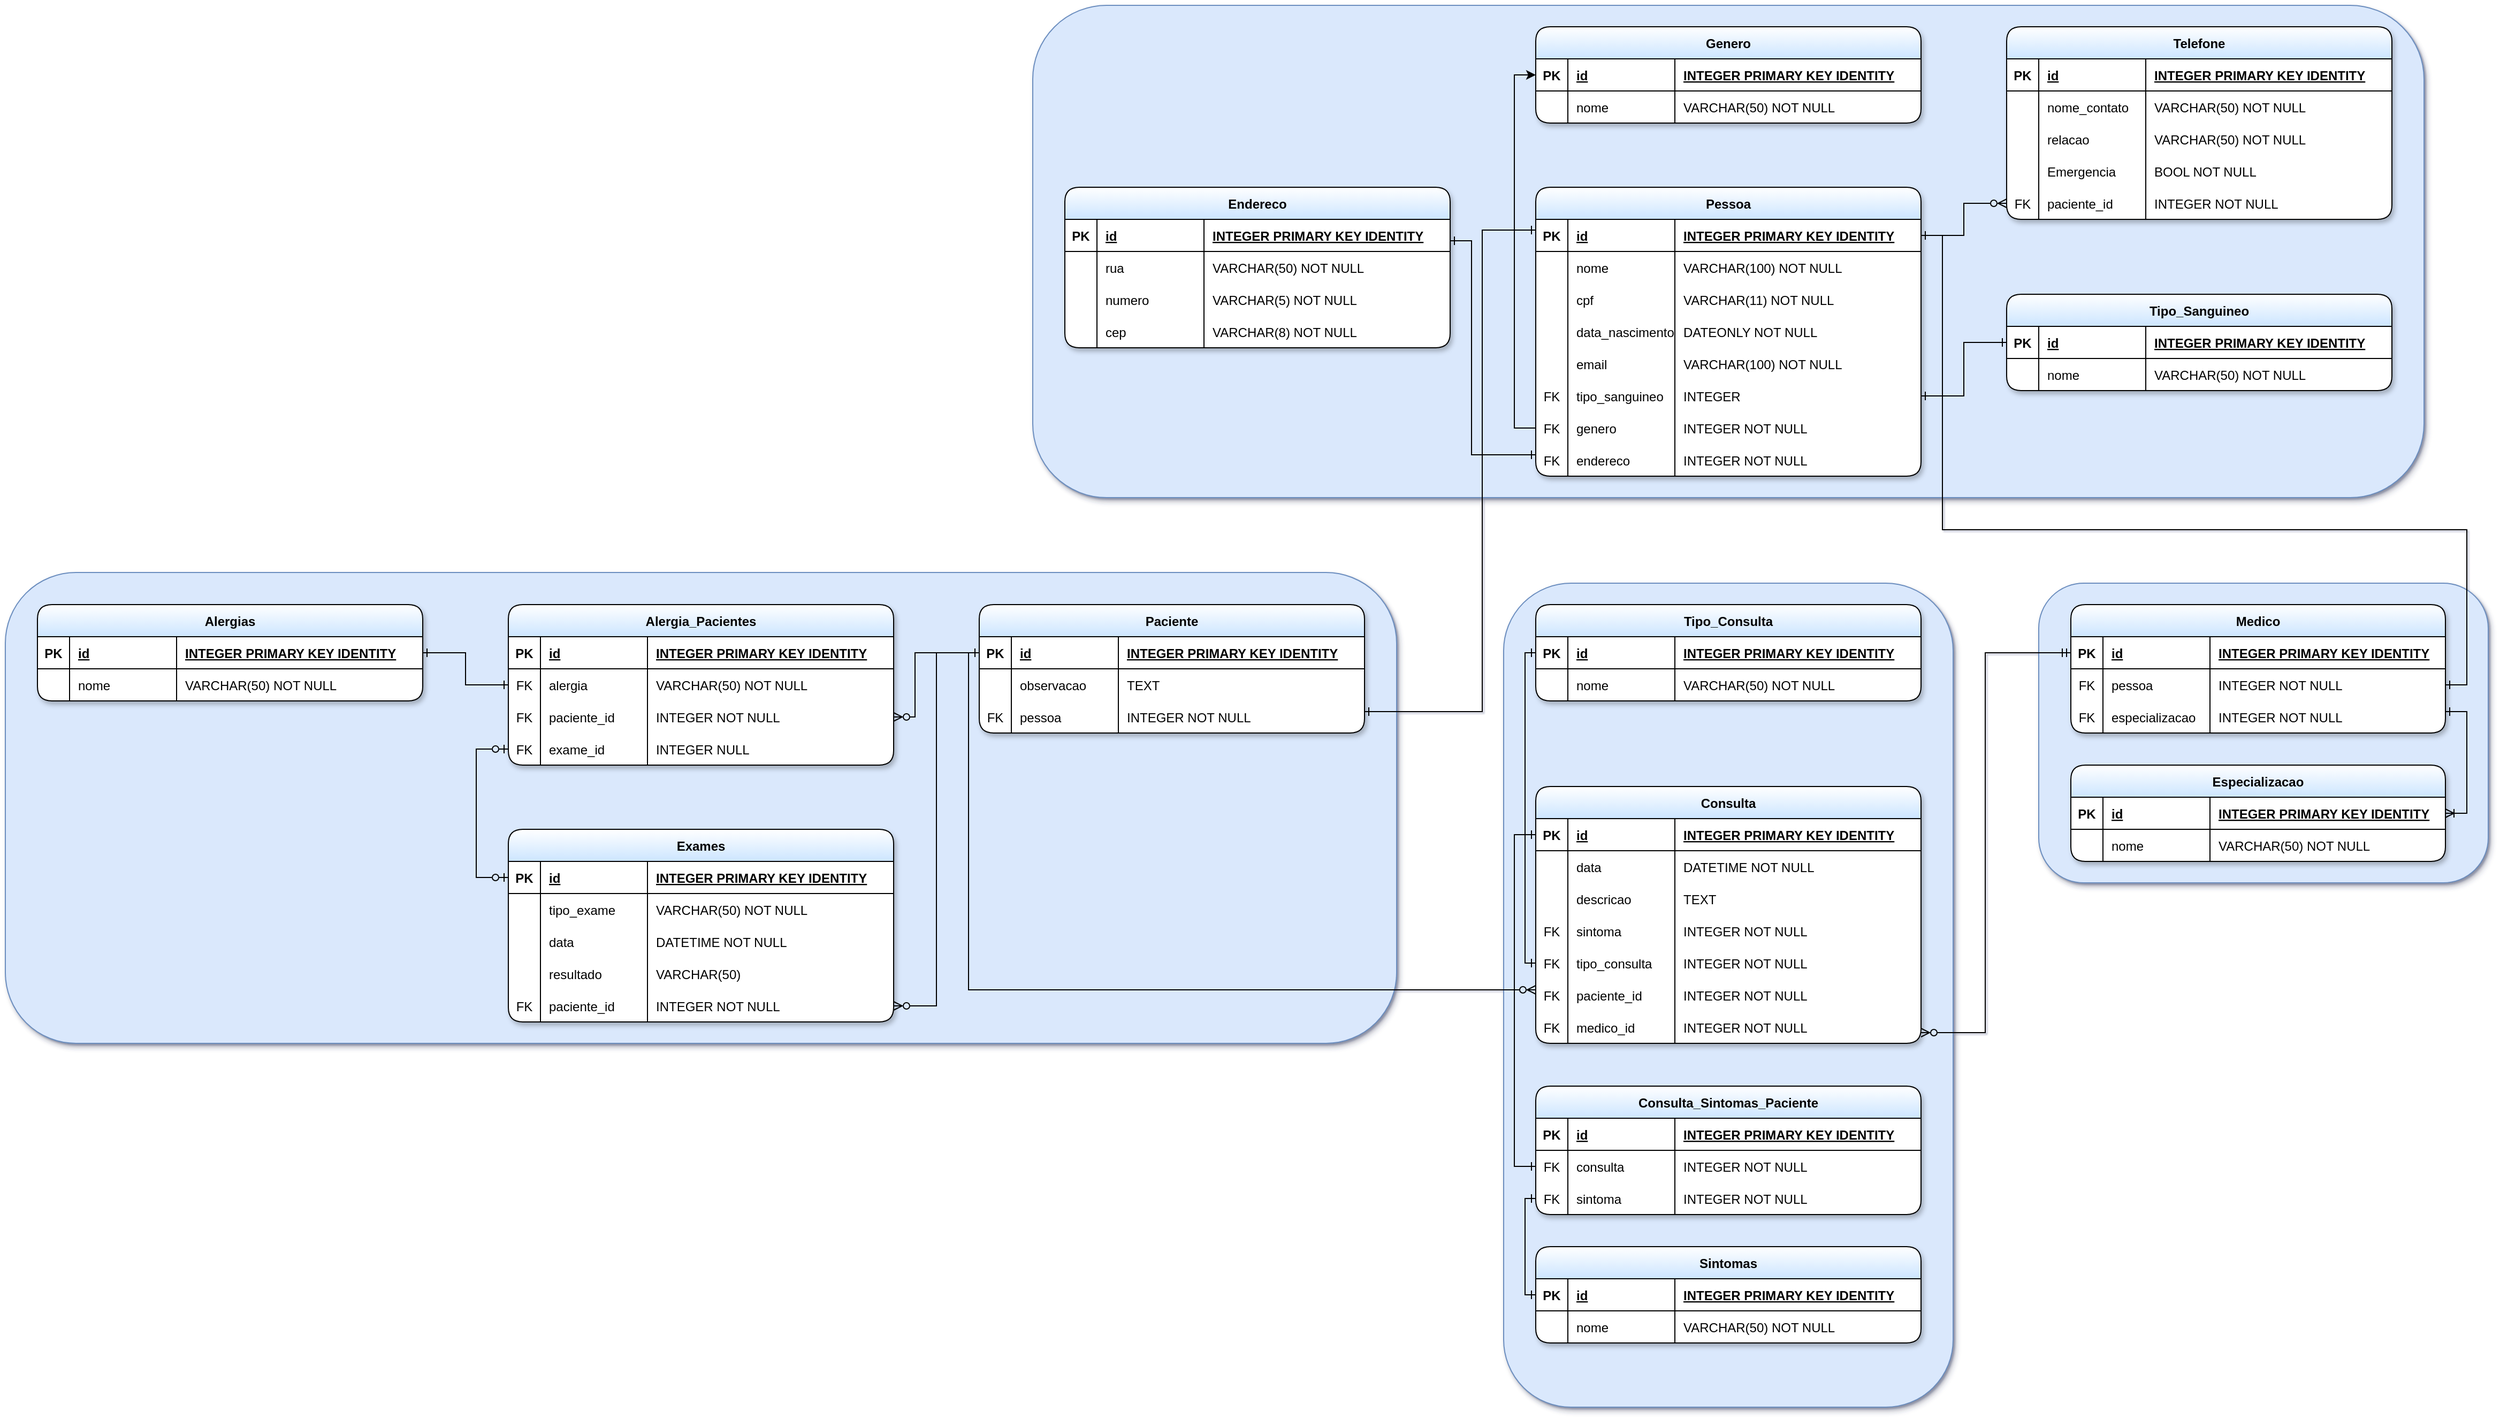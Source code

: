 <mxfile version="22.1.2" type="device" pages="2">
  <diagram id="R2lEEEUBdFMjLlhIrx00" name="Projeto Final">
    <mxGraphModel dx="4332" dy="2512" grid="1" gridSize="10" guides="1" tooltips="1" connect="1" arrows="1" fold="1" page="0" pageScale="1" pageWidth="1169" pageHeight="827" background="none" math="0" shadow="1" extFonts="Permanent Marker^https://fonts.googleapis.com/css?family=Permanent+Marker">
      <root>
        <mxCell id="0" />
        <mxCell id="1" parent="0" />
        <mxCell id="mNH1ytMq66VUiCfq0EZo-108" value="" style="rounded=1;whiteSpace=wrap;html=1;glass=0;shadow=1;strokeColor=#6c8ebf;fillColor=#dae8fc;" parent="1" vertex="1">
          <mxGeometry x="-990" y="-630" width="1300" height="440" as="geometry" />
        </mxCell>
        <mxCell id="mNH1ytMq66VUiCfq0EZo-107" value="" style="rounded=1;whiteSpace=wrap;html=1;shadow=1;fillColor=#dae8fc;strokeColor=#6c8ebf;" parent="1" vertex="1">
          <mxGeometry x="-30" y="-1160" width="1300" height="460" as="geometry" />
        </mxCell>
        <mxCell id="mNH1ytMq66VUiCfq0EZo-106" value="" style="rounded=1;whiteSpace=wrap;html=1;strokeColor=#6c8ebf;shadow=1;fillColor=#dae8fc;" parent="1" vertex="1">
          <mxGeometry x="910" y="-620" width="420" height="280" as="geometry" />
        </mxCell>
        <mxCell id="mNH1ytMq66VUiCfq0EZo-105" value="" style="rounded=1;whiteSpace=wrap;html=1;strokeColor=#6c8ebf;shadow=1;fillColor=#dae8fc;" parent="1" vertex="1">
          <mxGeometry x="410" y="-620" width="420" height="770" as="geometry" />
        </mxCell>
        <mxCell id="C-vyLk0tnHw3VtMMgP7b-23" value="Paciente" style="shape=table;startSize=30;container=1;collapsible=1;childLayout=tableLayout;fixedRows=1;rowLines=0;fontStyle=1;align=center;resizeLast=1;gradientColor=#CCE5FF;swimlaneFillColor=default;gradientDirection=south;rounded=1;shadow=1;" parent="1" vertex="1">
          <mxGeometry x="-80" y="-600" width="360" height="120" as="geometry" />
        </mxCell>
        <mxCell id="C-vyLk0tnHw3VtMMgP7b-24" value="" style="shape=partialRectangle;collapsible=0;dropTarget=0;pointerEvents=0;fillColor=none;points=[[0,0.5],[1,0.5]];portConstraint=eastwest;top=0;left=0;right=0;bottom=1;" parent="C-vyLk0tnHw3VtMMgP7b-23" vertex="1">
          <mxGeometry y="30" width="360" height="30" as="geometry" />
        </mxCell>
        <mxCell id="C-vyLk0tnHw3VtMMgP7b-25" value="PK" style="shape=partialRectangle;overflow=hidden;connectable=0;fillColor=none;top=0;left=0;bottom=0;right=0;fontStyle=1;" parent="C-vyLk0tnHw3VtMMgP7b-24" vertex="1">
          <mxGeometry width="30" height="30" as="geometry">
            <mxRectangle width="30" height="30" as="alternateBounds" />
          </mxGeometry>
        </mxCell>
        <mxCell id="C-vyLk0tnHw3VtMMgP7b-26" value="id" style="shape=partialRectangle;overflow=hidden;connectable=0;fillColor=none;top=0;left=0;bottom=0;right=0;align=left;spacingLeft=6;fontStyle=5;" parent="C-vyLk0tnHw3VtMMgP7b-24" vertex="1">
          <mxGeometry x="30" width="100" height="30" as="geometry">
            <mxRectangle width="100" height="30" as="alternateBounds" />
          </mxGeometry>
        </mxCell>
        <mxCell id="h82VSDBW97GAlDBscp8d-2" value="INTEGER PRIMARY KEY IDENTITY" style="shape=partialRectangle;overflow=hidden;connectable=0;fillColor=none;top=0;left=0;bottom=0;right=0;align=left;spacingLeft=6;fontStyle=5;" parent="C-vyLk0tnHw3VtMMgP7b-24" vertex="1">
          <mxGeometry x="130" width="230" height="30" as="geometry">
            <mxRectangle width="230" height="30" as="alternateBounds" />
          </mxGeometry>
        </mxCell>
        <mxCell id="ZPM3V8VGhVody_l9zxSt-27" value="" style="shape=partialRectangle;collapsible=0;dropTarget=0;pointerEvents=0;fillColor=none;points=[[0,0.5],[1,0.5]];portConstraint=eastwest;top=0;left=0;right=0;bottom=0;" parent="C-vyLk0tnHw3VtMMgP7b-23" vertex="1">
          <mxGeometry y="60" width="360" height="30" as="geometry" />
        </mxCell>
        <mxCell id="ZPM3V8VGhVody_l9zxSt-28" value="" style="shape=partialRectangle;overflow=hidden;connectable=0;fillColor=none;top=0;left=0;bottom=0;right=0;" parent="ZPM3V8VGhVody_l9zxSt-27" vertex="1">
          <mxGeometry width="30" height="30" as="geometry">
            <mxRectangle width="30" height="30" as="alternateBounds" />
          </mxGeometry>
        </mxCell>
        <mxCell id="ZPM3V8VGhVody_l9zxSt-29" value="observacao" style="shape=partialRectangle;overflow=hidden;connectable=0;fillColor=none;top=0;left=0;bottom=0;right=0;align=left;spacingLeft=6;" parent="ZPM3V8VGhVody_l9zxSt-27" vertex="1">
          <mxGeometry x="30" width="100" height="30" as="geometry">
            <mxRectangle width="100" height="30" as="alternateBounds" />
          </mxGeometry>
        </mxCell>
        <mxCell id="ZPM3V8VGhVody_l9zxSt-30" value="TEXT" style="shape=partialRectangle;overflow=hidden;connectable=0;fillColor=none;top=0;left=0;bottom=0;right=0;align=left;spacingLeft=6;" parent="ZPM3V8VGhVody_l9zxSt-27" vertex="1">
          <mxGeometry x="130" width="230" height="30" as="geometry">
            <mxRectangle width="230" height="30" as="alternateBounds" />
          </mxGeometry>
        </mxCell>
        <mxCell id="C-vyLk0tnHw3VtMMgP7b-27" value="" style="shape=partialRectangle;collapsible=0;dropTarget=0;pointerEvents=0;fillColor=none;points=[[0,0.5],[1,0.5]];portConstraint=eastwest;top=0;left=0;right=0;bottom=0;" parent="C-vyLk0tnHw3VtMMgP7b-23" vertex="1">
          <mxGeometry y="90" width="360" height="30" as="geometry" />
        </mxCell>
        <mxCell id="C-vyLk0tnHw3VtMMgP7b-28" value="FK" style="shape=partialRectangle;overflow=hidden;connectable=0;fillColor=none;top=0;left=0;bottom=0;right=0;" parent="C-vyLk0tnHw3VtMMgP7b-27" vertex="1">
          <mxGeometry width="30" height="30" as="geometry">
            <mxRectangle width="30" height="30" as="alternateBounds" />
          </mxGeometry>
        </mxCell>
        <mxCell id="C-vyLk0tnHw3VtMMgP7b-29" value="pessoa" style="shape=partialRectangle;overflow=hidden;connectable=0;fillColor=none;top=0;left=0;bottom=0;right=0;align=left;spacingLeft=6;" parent="C-vyLk0tnHw3VtMMgP7b-27" vertex="1">
          <mxGeometry x="30" width="100" height="30" as="geometry">
            <mxRectangle width="100" height="30" as="alternateBounds" />
          </mxGeometry>
        </mxCell>
        <mxCell id="h82VSDBW97GAlDBscp8d-3" value="INTEGER NOT NULL" style="shape=partialRectangle;overflow=hidden;connectable=0;fillColor=none;top=0;left=0;bottom=0;right=0;align=left;spacingLeft=6;" parent="C-vyLk0tnHw3VtMMgP7b-27" vertex="1">
          <mxGeometry x="130" width="230" height="30" as="geometry">
            <mxRectangle width="230" height="30" as="alternateBounds" />
          </mxGeometry>
        </mxCell>
        <mxCell id="h82VSDBW97GAlDBscp8d-12" value="Telefone" style="shape=table;startSize=30;container=1;collapsible=1;childLayout=tableLayout;fixedRows=1;rowLines=0;fontStyle=1;align=center;resizeLast=1;gradientColor=#CCE5FF;swimlaneFillColor=default;gradientDirection=south;rounded=1;shadow=1;" parent="1" vertex="1">
          <mxGeometry x="880" y="-1140" width="360" height="180" as="geometry" />
        </mxCell>
        <mxCell id="h82VSDBW97GAlDBscp8d-13" value="" style="shape=partialRectangle;collapsible=0;dropTarget=0;pointerEvents=0;fillColor=none;points=[[0,0.5],[1,0.5]];portConstraint=eastwest;top=0;left=0;right=0;bottom=1;" parent="h82VSDBW97GAlDBscp8d-12" vertex="1">
          <mxGeometry y="30" width="360" height="30" as="geometry" />
        </mxCell>
        <mxCell id="h82VSDBW97GAlDBscp8d-14" value="PK" style="shape=partialRectangle;overflow=hidden;connectable=0;fillColor=none;top=0;left=0;bottom=0;right=0;fontStyle=1;" parent="h82VSDBW97GAlDBscp8d-13" vertex="1">
          <mxGeometry width="30" height="30" as="geometry">
            <mxRectangle width="30" height="30" as="alternateBounds" />
          </mxGeometry>
        </mxCell>
        <mxCell id="h82VSDBW97GAlDBscp8d-15" value="id" style="shape=partialRectangle;overflow=hidden;connectable=0;fillColor=none;top=0;left=0;bottom=0;right=0;align=left;spacingLeft=6;fontStyle=5;" parent="h82VSDBW97GAlDBscp8d-13" vertex="1">
          <mxGeometry x="30" width="100" height="30" as="geometry">
            <mxRectangle width="100" height="30" as="alternateBounds" />
          </mxGeometry>
        </mxCell>
        <mxCell id="h82VSDBW97GAlDBscp8d-16" value="INTEGER PRIMARY KEY IDENTITY" style="shape=partialRectangle;overflow=hidden;connectable=0;fillColor=none;top=0;left=0;bottom=0;right=0;align=left;spacingLeft=6;fontStyle=5;" parent="h82VSDBW97GAlDBscp8d-13" vertex="1">
          <mxGeometry x="130" width="230" height="30" as="geometry">
            <mxRectangle width="230" height="30" as="alternateBounds" />
          </mxGeometry>
        </mxCell>
        <mxCell id="h82VSDBW97GAlDBscp8d-17" value="" style="shape=partialRectangle;collapsible=0;dropTarget=0;pointerEvents=0;fillColor=none;points=[[0,0.5],[1,0.5]];portConstraint=eastwest;top=0;left=0;right=0;bottom=0;" parent="h82VSDBW97GAlDBscp8d-12" vertex="1">
          <mxGeometry y="60" width="360" height="30" as="geometry" />
        </mxCell>
        <mxCell id="h82VSDBW97GAlDBscp8d-18" value="" style="shape=partialRectangle;overflow=hidden;connectable=0;fillColor=none;top=0;left=0;bottom=0;right=0;" parent="h82VSDBW97GAlDBscp8d-17" vertex="1">
          <mxGeometry width="30" height="30" as="geometry">
            <mxRectangle width="30" height="30" as="alternateBounds" />
          </mxGeometry>
        </mxCell>
        <mxCell id="h82VSDBW97GAlDBscp8d-19" value="nome_contato" style="shape=partialRectangle;overflow=hidden;connectable=0;fillColor=none;top=0;left=0;bottom=0;right=0;align=left;spacingLeft=6;" parent="h82VSDBW97GAlDBscp8d-17" vertex="1">
          <mxGeometry x="30" width="100" height="30" as="geometry">
            <mxRectangle width="100" height="30" as="alternateBounds" />
          </mxGeometry>
        </mxCell>
        <mxCell id="h82VSDBW97GAlDBscp8d-20" value="VARCHAR(50) NOT NULL" style="shape=partialRectangle;overflow=hidden;connectable=0;fillColor=none;top=0;left=0;bottom=0;right=0;align=left;spacingLeft=6;" parent="h82VSDBW97GAlDBscp8d-17" vertex="1">
          <mxGeometry x="130" width="230" height="30" as="geometry">
            <mxRectangle width="230" height="30" as="alternateBounds" />
          </mxGeometry>
        </mxCell>
        <mxCell id="h82VSDBW97GAlDBscp8d-21" value="" style="shape=partialRectangle;collapsible=0;dropTarget=0;pointerEvents=0;fillColor=none;points=[[0,0.5],[1,0.5]];portConstraint=eastwest;top=0;left=0;right=0;bottom=0;" parent="h82VSDBW97GAlDBscp8d-12" vertex="1">
          <mxGeometry y="90" width="360" height="30" as="geometry" />
        </mxCell>
        <mxCell id="h82VSDBW97GAlDBscp8d-22" value="" style="shape=partialRectangle;overflow=hidden;connectable=0;fillColor=none;top=0;left=0;bottom=0;right=0;" parent="h82VSDBW97GAlDBscp8d-21" vertex="1">
          <mxGeometry width="30" height="30" as="geometry">
            <mxRectangle width="30" height="30" as="alternateBounds" />
          </mxGeometry>
        </mxCell>
        <mxCell id="h82VSDBW97GAlDBscp8d-23" value="relacao" style="shape=partialRectangle;overflow=hidden;connectable=0;fillColor=none;top=0;left=0;bottom=0;right=0;align=left;spacingLeft=6;" parent="h82VSDBW97GAlDBscp8d-21" vertex="1">
          <mxGeometry x="30" width="100" height="30" as="geometry">
            <mxRectangle width="100" height="30" as="alternateBounds" />
          </mxGeometry>
        </mxCell>
        <mxCell id="h82VSDBW97GAlDBscp8d-24" value="VARCHAR(50) NOT NULL" style="shape=partialRectangle;overflow=hidden;connectable=0;fillColor=none;top=0;left=0;bottom=0;right=0;align=left;spacingLeft=6;" parent="h82VSDBW97GAlDBscp8d-21" vertex="1">
          <mxGeometry x="130" width="230" height="30" as="geometry">
            <mxRectangle width="230" height="30" as="alternateBounds" />
          </mxGeometry>
        </mxCell>
        <mxCell id="h82VSDBW97GAlDBscp8d-29" value="" style="shape=partialRectangle;collapsible=0;dropTarget=0;pointerEvents=0;fillColor=none;points=[[0,0.5],[1,0.5]];portConstraint=eastwest;top=0;left=0;right=0;bottom=0;" parent="h82VSDBW97GAlDBscp8d-12" vertex="1">
          <mxGeometry y="120" width="360" height="30" as="geometry" />
        </mxCell>
        <mxCell id="h82VSDBW97GAlDBscp8d-30" value="" style="shape=partialRectangle;overflow=hidden;connectable=0;fillColor=none;top=0;left=0;bottom=0;right=0;" parent="h82VSDBW97GAlDBscp8d-29" vertex="1">
          <mxGeometry width="30" height="30" as="geometry">
            <mxRectangle width="30" height="30" as="alternateBounds" />
          </mxGeometry>
        </mxCell>
        <mxCell id="h82VSDBW97GAlDBscp8d-31" value="Emergencia" style="shape=partialRectangle;overflow=hidden;connectable=0;fillColor=none;top=0;left=0;bottom=0;right=0;align=left;spacingLeft=6;" parent="h82VSDBW97GAlDBscp8d-29" vertex="1">
          <mxGeometry x="30" width="100" height="30" as="geometry">
            <mxRectangle width="100" height="30" as="alternateBounds" />
          </mxGeometry>
        </mxCell>
        <mxCell id="h82VSDBW97GAlDBscp8d-32" value="BOOL NOT NULL" style="shape=partialRectangle;overflow=hidden;connectable=0;fillColor=none;top=0;left=0;bottom=0;right=0;align=left;spacingLeft=6;" parent="h82VSDBW97GAlDBscp8d-29" vertex="1">
          <mxGeometry x="130" width="230" height="30" as="geometry">
            <mxRectangle width="230" height="30" as="alternateBounds" />
          </mxGeometry>
        </mxCell>
        <mxCell id="h82VSDBW97GAlDBscp8d-25" value="" style="shape=partialRectangle;collapsible=0;dropTarget=0;pointerEvents=0;fillColor=none;points=[[0,0.5],[1,0.5]];portConstraint=eastwest;top=0;left=0;right=0;bottom=0;" parent="h82VSDBW97GAlDBscp8d-12" vertex="1">
          <mxGeometry y="150" width="360" height="30" as="geometry" />
        </mxCell>
        <mxCell id="h82VSDBW97GAlDBscp8d-26" value="FK" style="shape=partialRectangle;overflow=hidden;connectable=0;fillColor=none;top=0;left=0;bottom=0;right=0;" parent="h82VSDBW97GAlDBscp8d-25" vertex="1">
          <mxGeometry width="30" height="30" as="geometry">
            <mxRectangle width="30" height="30" as="alternateBounds" />
          </mxGeometry>
        </mxCell>
        <mxCell id="h82VSDBW97GAlDBscp8d-27" value="paciente_id" style="shape=partialRectangle;overflow=hidden;connectable=0;fillColor=none;top=0;left=0;bottom=0;right=0;align=left;spacingLeft=6;" parent="h82VSDBW97GAlDBscp8d-25" vertex="1">
          <mxGeometry x="30" width="100" height="30" as="geometry">
            <mxRectangle width="100" height="30" as="alternateBounds" />
          </mxGeometry>
        </mxCell>
        <mxCell id="h82VSDBW97GAlDBscp8d-28" value="INTEGER NOT NULL" style="shape=partialRectangle;overflow=hidden;connectable=0;fillColor=none;top=0;left=0;bottom=0;right=0;align=left;spacingLeft=6;" parent="h82VSDBW97GAlDBscp8d-25" vertex="1">
          <mxGeometry x="130" width="230" height="30" as="geometry">
            <mxRectangle width="230" height="30" as="alternateBounds" />
          </mxGeometry>
        </mxCell>
        <mxCell id="h82VSDBW97GAlDBscp8d-33" style="edgeStyle=orthogonalEdgeStyle;rounded=0;orthogonalLoop=1;jettySize=auto;html=1;endArrow=ERone;endFill=0;startArrow=ERzeroToMany;startFill=0;" parent="1" source="h82VSDBW97GAlDBscp8d-25" target="mNH1ytMq66VUiCfq0EZo-44" edge="1">
          <mxGeometry relative="1" as="geometry">
            <Array as="points">
              <mxPoint x="840" y="-975" />
              <mxPoint x="840" y="-945" />
            </Array>
          </mxGeometry>
        </mxCell>
        <mxCell id="h82VSDBW97GAlDBscp8d-46" value="Alergia_Pacientes" style="shape=table;startSize=30;container=1;collapsible=1;childLayout=tableLayout;fixedRows=1;rowLines=0;fontStyle=1;align=center;resizeLast=1;gradientColor=#CCE5FF;swimlaneFillColor=default;gradientDirection=south;rounded=1;shadow=1;" parent="1" vertex="1">
          <mxGeometry x="-520" y="-600" width="360" height="150" as="geometry" />
        </mxCell>
        <mxCell id="h82VSDBW97GAlDBscp8d-47" value="" style="shape=partialRectangle;collapsible=0;dropTarget=0;pointerEvents=0;fillColor=none;points=[[0,0.5],[1,0.5]];portConstraint=eastwest;top=0;left=0;right=0;bottom=1;" parent="h82VSDBW97GAlDBscp8d-46" vertex="1">
          <mxGeometry y="30" width="360" height="30" as="geometry" />
        </mxCell>
        <mxCell id="h82VSDBW97GAlDBscp8d-48" value="PK" style="shape=partialRectangle;overflow=hidden;connectable=0;fillColor=none;top=0;left=0;bottom=0;right=0;fontStyle=1;" parent="h82VSDBW97GAlDBscp8d-47" vertex="1">
          <mxGeometry width="30" height="30" as="geometry">
            <mxRectangle width="30" height="30" as="alternateBounds" />
          </mxGeometry>
        </mxCell>
        <mxCell id="h82VSDBW97GAlDBscp8d-49" value="id" style="shape=partialRectangle;overflow=hidden;connectable=0;fillColor=none;top=0;left=0;bottom=0;right=0;align=left;spacingLeft=6;fontStyle=5;" parent="h82VSDBW97GAlDBscp8d-47" vertex="1">
          <mxGeometry x="30" width="100" height="30" as="geometry">
            <mxRectangle width="100" height="30" as="alternateBounds" />
          </mxGeometry>
        </mxCell>
        <mxCell id="h82VSDBW97GAlDBscp8d-50" value="INTEGER PRIMARY KEY IDENTITY" style="shape=partialRectangle;overflow=hidden;connectable=0;fillColor=none;top=0;left=0;bottom=0;right=0;align=left;spacingLeft=6;fontStyle=5;" parent="h82VSDBW97GAlDBscp8d-47" vertex="1">
          <mxGeometry x="130" width="230" height="30" as="geometry">
            <mxRectangle width="230" height="30" as="alternateBounds" />
          </mxGeometry>
        </mxCell>
        <mxCell id="h82VSDBW97GAlDBscp8d-51" value="" style="shape=partialRectangle;collapsible=0;dropTarget=0;pointerEvents=0;fillColor=none;points=[[0,0.5],[1,0.5]];portConstraint=eastwest;top=0;left=0;right=0;bottom=0;" parent="h82VSDBW97GAlDBscp8d-46" vertex="1">
          <mxGeometry y="60" width="360" height="30" as="geometry" />
        </mxCell>
        <mxCell id="h82VSDBW97GAlDBscp8d-52" value="FK" style="shape=partialRectangle;overflow=hidden;connectable=0;fillColor=none;top=0;left=0;bottom=0;right=0;" parent="h82VSDBW97GAlDBscp8d-51" vertex="1">
          <mxGeometry width="30" height="30" as="geometry">
            <mxRectangle width="30" height="30" as="alternateBounds" />
          </mxGeometry>
        </mxCell>
        <mxCell id="h82VSDBW97GAlDBscp8d-53" value="alergia" style="shape=partialRectangle;overflow=hidden;connectable=0;fillColor=none;top=0;left=0;bottom=0;right=0;align=left;spacingLeft=6;" parent="h82VSDBW97GAlDBscp8d-51" vertex="1">
          <mxGeometry x="30" width="100" height="30" as="geometry">
            <mxRectangle width="100" height="30" as="alternateBounds" />
          </mxGeometry>
        </mxCell>
        <mxCell id="h82VSDBW97GAlDBscp8d-54" value="VARCHAR(50) NOT NULL" style="shape=partialRectangle;overflow=hidden;connectable=0;fillColor=none;top=0;left=0;bottom=0;right=0;align=left;spacingLeft=6;" parent="h82VSDBW97GAlDBscp8d-51" vertex="1">
          <mxGeometry x="130" width="230" height="30" as="geometry">
            <mxRectangle width="230" height="30" as="alternateBounds" />
          </mxGeometry>
        </mxCell>
        <mxCell id="h82VSDBW97GAlDBscp8d-169" value="" style="shape=partialRectangle;collapsible=0;dropTarget=0;pointerEvents=0;fillColor=none;points=[[0,0.5],[1,0.5]];portConstraint=eastwest;top=0;left=0;right=0;bottom=0;" parent="h82VSDBW97GAlDBscp8d-46" vertex="1">
          <mxGeometry y="90" width="360" height="30" as="geometry" />
        </mxCell>
        <mxCell id="h82VSDBW97GAlDBscp8d-170" value="FK" style="shape=partialRectangle;overflow=hidden;connectable=0;fillColor=none;top=0;left=0;bottom=0;right=0;" parent="h82VSDBW97GAlDBscp8d-169" vertex="1">
          <mxGeometry width="30" height="30" as="geometry">
            <mxRectangle width="30" height="30" as="alternateBounds" />
          </mxGeometry>
        </mxCell>
        <mxCell id="h82VSDBW97GAlDBscp8d-171" value="paciente_id" style="shape=partialRectangle;overflow=hidden;connectable=0;fillColor=none;top=0;left=0;bottom=0;right=0;align=left;spacingLeft=6;" parent="h82VSDBW97GAlDBscp8d-169" vertex="1">
          <mxGeometry x="30" width="100" height="30" as="geometry">
            <mxRectangle width="100" height="30" as="alternateBounds" />
          </mxGeometry>
        </mxCell>
        <mxCell id="h82VSDBW97GAlDBscp8d-172" value="INTEGER NOT NULL" style="shape=partialRectangle;overflow=hidden;connectable=0;fillColor=none;top=0;left=0;bottom=0;right=0;align=left;spacingLeft=6;" parent="h82VSDBW97GAlDBscp8d-169" vertex="1">
          <mxGeometry x="130" width="230" height="30" as="geometry">
            <mxRectangle width="230" height="30" as="alternateBounds" />
          </mxGeometry>
        </mxCell>
        <mxCell id="h82VSDBW97GAlDBscp8d-63" value="" style="shape=partialRectangle;collapsible=0;dropTarget=0;pointerEvents=0;fillColor=none;points=[[0,0.5],[1,0.5]];portConstraint=eastwest;top=0;left=0;right=0;bottom=0;" parent="h82VSDBW97GAlDBscp8d-46" vertex="1">
          <mxGeometry y="120" width="360" height="30" as="geometry" />
        </mxCell>
        <mxCell id="h82VSDBW97GAlDBscp8d-64" value="FK" style="shape=partialRectangle;overflow=hidden;connectable=0;fillColor=none;top=0;left=0;bottom=0;right=0;" parent="h82VSDBW97GAlDBscp8d-63" vertex="1">
          <mxGeometry width="30" height="30" as="geometry">
            <mxRectangle width="30" height="30" as="alternateBounds" />
          </mxGeometry>
        </mxCell>
        <mxCell id="h82VSDBW97GAlDBscp8d-65" value="exame_id" style="shape=partialRectangle;overflow=hidden;connectable=0;fillColor=none;top=0;left=0;bottom=0;right=0;align=left;spacingLeft=6;" parent="h82VSDBW97GAlDBscp8d-63" vertex="1">
          <mxGeometry x="30" width="100" height="30" as="geometry">
            <mxRectangle width="100" height="30" as="alternateBounds" />
          </mxGeometry>
        </mxCell>
        <mxCell id="h82VSDBW97GAlDBscp8d-66" value="INTEGER NULL" style="shape=partialRectangle;overflow=hidden;connectable=0;fillColor=none;top=0;left=0;bottom=0;right=0;align=left;spacingLeft=6;" parent="h82VSDBW97GAlDBscp8d-63" vertex="1">
          <mxGeometry x="130" width="230" height="30" as="geometry">
            <mxRectangle width="230" height="30" as="alternateBounds" />
          </mxGeometry>
        </mxCell>
        <mxCell id="h82VSDBW97GAlDBscp8d-67" style="edgeStyle=orthogonalEdgeStyle;rounded=0;orthogonalLoop=1;jettySize=auto;html=1;endArrow=ERone;endFill=0;startArrow=ERzeroToMany;startFill=0;" parent="1" source="h82VSDBW97GAlDBscp8d-169" target="C-vyLk0tnHw3VtMMgP7b-24" edge="1">
          <mxGeometry relative="1" as="geometry">
            <Array as="points">
              <mxPoint x="-140" y="-495" />
              <mxPoint x="-140" y="-555" />
            </Array>
          </mxGeometry>
        </mxCell>
        <mxCell id="h82VSDBW97GAlDBscp8d-72" value="Consulta" style="shape=table;startSize=30;container=1;collapsible=1;childLayout=tableLayout;fixedRows=1;rowLines=0;fontStyle=1;align=center;resizeLast=1;gradientColor=#CCE5FF;swimlaneFillColor=default;gradientDirection=south;rounded=1;shadow=1;" parent="1" vertex="1">
          <mxGeometry x="440" y="-430" width="360" height="240" as="geometry" />
        </mxCell>
        <mxCell id="h82VSDBW97GAlDBscp8d-73" value="" style="shape=partialRectangle;collapsible=0;dropTarget=0;pointerEvents=0;fillColor=none;points=[[0,0.5],[1,0.5]];portConstraint=eastwest;top=0;left=0;right=0;bottom=1;" parent="h82VSDBW97GAlDBscp8d-72" vertex="1">
          <mxGeometry y="30" width="360" height="30" as="geometry" />
        </mxCell>
        <mxCell id="h82VSDBW97GAlDBscp8d-74" value="PK" style="shape=partialRectangle;overflow=hidden;connectable=0;fillColor=none;top=0;left=0;bottom=0;right=0;fontStyle=1;" parent="h82VSDBW97GAlDBscp8d-73" vertex="1">
          <mxGeometry width="30" height="30" as="geometry">
            <mxRectangle width="30" height="30" as="alternateBounds" />
          </mxGeometry>
        </mxCell>
        <mxCell id="h82VSDBW97GAlDBscp8d-75" value="id" style="shape=partialRectangle;overflow=hidden;connectable=0;fillColor=none;top=0;left=0;bottom=0;right=0;align=left;spacingLeft=6;fontStyle=5;" parent="h82VSDBW97GAlDBscp8d-73" vertex="1">
          <mxGeometry x="30" width="100" height="30" as="geometry">
            <mxRectangle width="100" height="30" as="alternateBounds" />
          </mxGeometry>
        </mxCell>
        <mxCell id="h82VSDBW97GAlDBscp8d-76" value="INTEGER PRIMARY KEY IDENTITY" style="shape=partialRectangle;overflow=hidden;connectable=0;fillColor=none;top=0;left=0;bottom=0;right=0;align=left;spacingLeft=6;fontStyle=5;" parent="h82VSDBW97GAlDBscp8d-73" vertex="1">
          <mxGeometry x="130" width="230" height="30" as="geometry">
            <mxRectangle width="230" height="30" as="alternateBounds" />
          </mxGeometry>
        </mxCell>
        <mxCell id="h82VSDBW97GAlDBscp8d-109" value="" style="shape=partialRectangle;collapsible=0;dropTarget=0;pointerEvents=0;fillColor=none;points=[[0,0.5],[1,0.5]];portConstraint=eastwest;top=0;left=0;right=0;bottom=0;" parent="h82VSDBW97GAlDBscp8d-72" vertex="1">
          <mxGeometry y="60" width="360" height="30" as="geometry" />
        </mxCell>
        <mxCell id="h82VSDBW97GAlDBscp8d-110" value="" style="shape=partialRectangle;overflow=hidden;connectable=0;fillColor=none;top=0;left=0;bottom=0;right=0;" parent="h82VSDBW97GAlDBscp8d-109" vertex="1">
          <mxGeometry width="30" height="30" as="geometry">
            <mxRectangle width="30" height="30" as="alternateBounds" />
          </mxGeometry>
        </mxCell>
        <mxCell id="h82VSDBW97GAlDBscp8d-111" value="data" style="shape=partialRectangle;overflow=hidden;connectable=0;fillColor=none;top=0;left=0;bottom=0;right=0;align=left;spacingLeft=6;" parent="h82VSDBW97GAlDBscp8d-109" vertex="1">
          <mxGeometry x="30" width="100" height="30" as="geometry">
            <mxRectangle width="100" height="30" as="alternateBounds" />
          </mxGeometry>
        </mxCell>
        <mxCell id="h82VSDBW97GAlDBscp8d-112" value="DATETIME NOT NULL" style="shape=partialRectangle;overflow=hidden;connectable=0;fillColor=none;top=0;left=0;bottom=0;right=0;align=left;spacingLeft=6;" parent="h82VSDBW97GAlDBscp8d-109" vertex="1">
          <mxGeometry x="130" width="230" height="30" as="geometry">
            <mxRectangle width="230" height="30" as="alternateBounds" />
          </mxGeometry>
        </mxCell>
        <mxCell id="ZPM3V8VGhVody_l9zxSt-23" value="" style="shape=partialRectangle;collapsible=0;dropTarget=0;pointerEvents=0;fillColor=none;points=[[0,0.5],[1,0.5]];portConstraint=eastwest;top=0;left=0;right=0;bottom=0;" parent="h82VSDBW97GAlDBscp8d-72" vertex="1">
          <mxGeometry y="90" width="360" height="30" as="geometry" />
        </mxCell>
        <mxCell id="ZPM3V8VGhVody_l9zxSt-24" value="" style="shape=partialRectangle;overflow=hidden;connectable=0;fillColor=none;top=0;left=0;bottom=0;right=0;" parent="ZPM3V8VGhVody_l9zxSt-23" vertex="1">
          <mxGeometry width="30" height="30" as="geometry">
            <mxRectangle width="30" height="30" as="alternateBounds" />
          </mxGeometry>
        </mxCell>
        <mxCell id="ZPM3V8VGhVody_l9zxSt-25" value="descricao" style="shape=partialRectangle;overflow=hidden;connectable=0;fillColor=none;top=0;left=0;bottom=0;right=0;align=left;spacingLeft=6;" parent="ZPM3V8VGhVody_l9zxSt-23" vertex="1">
          <mxGeometry x="30" width="100" height="30" as="geometry">
            <mxRectangle width="100" height="30" as="alternateBounds" />
          </mxGeometry>
        </mxCell>
        <mxCell id="ZPM3V8VGhVody_l9zxSt-26" value="TEXT" style="shape=partialRectangle;overflow=hidden;connectable=0;fillColor=none;top=0;left=0;bottom=0;right=0;align=left;spacingLeft=6;" parent="ZPM3V8VGhVody_l9zxSt-23" vertex="1">
          <mxGeometry x="130" width="230" height="30" as="geometry">
            <mxRectangle width="230" height="30" as="alternateBounds" />
          </mxGeometry>
        </mxCell>
        <mxCell id="ZPM3V8VGhVody_l9zxSt-19" value="" style="shape=partialRectangle;collapsible=0;dropTarget=0;pointerEvents=0;fillColor=none;points=[[0,0.5],[1,0.5]];portConstraint=eastwest;top=0;left=0;right=0;bottom=0;" parent="h82VSDBW97GAlDBscp8d-72" vertex="1">
          <mxGeometry y="120" width="360" height="30" as="geometry" />
        </mxCell>
        <mxCell id="ZPM3V8VGhVody_l9zxSt-20" value="FK" style="shape=partialRectangle;overflow=hidden;connectable=0;fillColor=none;top=0;left=0;bottom=0;right=0;" parent="ZPM3V8VGhVody_l9zxSt-19" vertex="1">
          <mxGeometry width="30" height="30" as="geometry">
            <mxRectangle width="30" height="30" as="alternateBounds" />
          </mxGeometry>
        </mxCell>
        <mxCell id="ZPM3V8VGhVody_l9zxSt-21" value="sintoma" style="shape=partialRectangle;overflow=hidden;connectable=0;fillColor=none;top=0;left=0;bottom=0;right=0;align=left;spacingLeft=6;" parent="ZPM3V8VGhVody_l9zxSt-19" vertex="1">
          <mxGeometry x="30" width="100" height="30" as="geometry">
            <mxRectangle width="100" height="30" as="alternateBounds" />
          </mxGeometry>
        </mxCell>
        <mxCell id="ZPM3V8VGhVody_l9zxSt-22" value="INTEGER NOT NULL" style="shape=partialRectangle;overflow=hidden;connectable=0;fillColor=none;top=0;left=0;bottom=0;right=0;align=left;spacingLeft=6;" parent="ZPM3V8VGhVody_l9zxSt-19" vertex="1">
          <mxGeometry x="130" width="230" height="30" as="geometry">
            <mxRectangle width="230" height="30" as="alternateBounds" />
          </mxGeometry>
        </mxCell>
        <mxCell id="h82VSDBW97GAlDBscp8d-77" value="" style="shape=partialRectangle;collapsible=0;dropTarget=0;pointerEvents=0;fillColor=none;points=[[0,0.5],[1,0.5]];portConstraint=eastwest;top=0;left=0;right=0;bottom=0;" parent="h82VSDBW97GAlDBscp8d-72" vertex="1">
          <mxGeometry y="150" width="360" height="30" as="geometry" />
        </mxCell>
        <mxCell id="h82VSDBW97GAlDBscp8d-78" value="FK" style="shape=partialRectangle;overflow=hidden;connectable=0;fillColor=none;top=0;left=0;bottom=0;right=0;" parent="h82VSDBW97GAlDBscp8d-77" vertex="1">
          <mxGeometry width="30" height="30" as="geometry">
            <mxRectangle width="30" height="30" as="alternateBounds" />
          </mxGeometry>
        </mxCell>
        <mxCell id="h82VSDBW97GAlDBscp8d-79" value="tipo_consulta" style="shape=partialRectangle;overflow=hidden;connectable=0;fillColor=none;top=0;left=0;bottom=0;right=0;align=left;spacingLeft=6;" parent="h82VSDBW97GAlDBscp8d-77" vertex="1">
          <mxGeometry x="30" width="100" height="30" as="geometry">
            <mxRectangle width="100" height="30" as="alternateBounds" />
          </mxGeometry>
        </mxCell>
        <mxCell id="h82VSDBW97GAlDBscp8d-80" value="INTEGER NOT NULL" style="shape=partialRectangle;overflow=hidden;connectable=0;fillColor=none;top=0;left=0;bottom=0;right=0;align=left;spacingLeft=6;" parent="h82VSDBW97GAlDBscp8d-77" vertex="1">
          <mxGeometry x="130" width="230" height="30" as="geometry">
            <mxRectangle width="230" height="30" as="alternateBounds" />
          </mxGeometry>
        </mxCell>
        <mxCell id="h82VSDBW97GAlDBscp8d-89" value="" style="shape=partialRectangle;collapsible=0;dropTarget=0;pointerEvents=0;fillColor=none;points=[[0,0.5],[1,0.5]];portConstraint=eastwest;top=0;left=0;right=0;bottom=0;" parent="h82VSDBW97GAlDBscp8d-72" vertex="1">
          <mxGeometry y="180" width="360" height="30" as="geometry" />
        </mxCell>
        <mxCell id="h82VSDBW97GAlDBscp8d-90" value="FK" style="shape=partialRectangle;overflow=hidden;connectable=0;fillColor=none;top=0;left=0;bottom=0;right=0;" parent="h82VSDBW97GAlDBscp8d-89" vertex="1">
          <mxGeometry width="30" height="30" as="geometry">
            <mxRectangle width="30" height="30" as="alternateBounds" />
          </mxGeometry>
        </mxCell>
        <mxCell id="h82VSDBW97GAlDBscp8d-91" value="paciente_id" style="shape=partialRectangle;overflow=hidden;connectable=0;fillColor=none;top=0;left=0;bottom=0;right=0;align=left;spacingLeft=6;" parent="h82VSDBW97GAlDBscp8d-89" vertex="1">
          <mxGeometry x="30" width="100" height="30" as="geometry">
            <mxRectangle width="100" height="30" as="alternateBounds" />
          </mxGeometry>
        </mxCell>
        <mxCell id="h82VSDBW97GAlDBscp8d-92" value="INTEGER NOT NULL" style="shape=partialRectangle;overflow=hidden;connectable=0;fillColor=none;top=0;left=0;bottom=0;right=0;align=left;spacingLeft=6;" parent="h82VSDBW97GAlDBscp8d-89" vertex="1">
          <mxGeometry x="130" width="230" height="30" as="geometry">
            <mxRectangle width="230" height="30" as="alternateBounds" />
          </mxGeometry>
        </mxCell>
        <mxCell id="h82VSDBW97GAlDBscp8d-164" value="" style="shape=partialRectangle;collapsible=0;dropTarget=0;pointerEvents=0;fillColor=none;points=[[0,0.5],[1,0.5]];portConstraint=eastwest;top=0;left=0;right=0;bottom=0;" parent="h82VSDBW97GAlDBscp8d-72" vertex="1">
          <mxGeometry y="210" width="360" height="30" as="geometry" />
        </mxCell>
        <mxCell id="h82VSDBW97GAlDBscp8d-165" value="FK" style="shape=partialRectangle;overflow=hidden;connectable=0;fillColor=none;top=0;left=0;bottom=0;right=0;" parent="h82VSDBW97GAlDBscp8d-164" vertex="1">
          <mxGeometry width="30" height="30" as="geometry">
            <mxRectangle width="30" height="30" as="alternateBounds" />
          </mxGeometry>
        </mxCell>
        <mxCell id="h82VSDBW97GAlDBscp8d-166" value="medico_id" style="shape=partialRectangle;overflow=hidden;connectable=0;fillColor=none;top=0;left=0;bottom=0;right=0;align=left;spacingLeft=6;" parent="h82VSDBW97GAlDBscp8d-164" vertex="1">
          <mxGeometry x="30" width="100" height="30" as="geometry">
            <mxRectangle width="100" height="30" as="alternateBounds" />
          </mxGeometry>
        </mxCell>
        <mxCell id="h82VSDBW97GAlDBscp8d-167" value="INTEGER NOT NULL" style="shape=partialRectangle;overflow=hidden;connectable=0;fillColor=none;top=0;left=0;bottom=0;right=0;align=left;spacingLeft=6;" parent="h82VSDBW97GAlDBscp8d-164" vertex="1">
          <mxGeometry x="130" width="230" height="30" as="geometry">
            <mxRectangle width="230" height="30" as="alternateBounds" />
          </mxGeometry>
        </mxCell>
        <mxCell id="h82VSDBW97GAlDBscp8d-94" style="edgeStyle=orthogonalEdgeStyle;rounded=0;orthogonalLoop=1;jettySize=auto;html=1;endArrow=ERone;endFill=0;startArrow=ERzeroToMany;startFill=0;" parent="1" source="h82VSDBW97GAlDBscp8d-89" target="C-vyLk0tnHw3VtMMgP7b-24" edge="1">
          <mxGeometry relative="1" as="geometry">
            <Array as="points">
              <mxPoint x="-90" y="-240" />
              <mxPoint x="-90" y="-555" />
            </Array>
          </mxGeometry>
        </mxCell>
        <mxCell id="h82VSDBW97GAlDBscp8d-95" value="Exames" style="shape=table;startSize=30;container=1;collapsible=1;childLayout=tableLayout;fixedRows=1;rowLines=0;fontStyle=1;align=center;resizeLast=1;gradientColor=#CCE5FF;swimlaneFillColor=default;gradientDirection=south;rounded=1;shadow=1;" parent="1" vertex="1">
          <mxGeometry x="-520" y="-390" width="360" height="180" as="geometry" />
        </mxCell>
        <mxCell id="h82VSDBW97GAlDBscp8d-96" value="" style="shape=partialRectangle;collapsible=0;dropTarget=0;pointerEvents=0;fillColor=none;points=[[0,0.5],[1,0.5]];portConstraint=eastwest;top=0;left=0;right=0;bottom=1;" parent="h82VSDBW97GAlDBscp8d-95" vertex="1">
          <mxGeometry y="30" width="360" height="30" as="geometry" />
        </mxCell>
        <mxCell id="h82VSDBW97GAlDBscp8d-97" value="PK" style="shape=partialRectangle;overflow=hidden;connectable=0;fillColor=none;top=0;left=0;bottom=0;right=0;fontStyle=1;" parent="h82VSDBW97GAlDBscp8d-96" vertex="1">
          <mxGeometry width="30" height="30" as="geometry">
            <mxRectangle width="30" height="30" as="alternateBounds" />
          </mxGeometry>
        </mxCell>
        <mxCell id="h82VSDBW97GAlDBscp8d-98" value="id" style="shape=partialRectangle;overflow=hidden;connectable=0;fillColor=none;top=0;left=0;bottom=0;right=0;align=left;spacingLeft=6;fontStyle=5;" parent="h82VSDBW97GAlDBscp8d-96" vertex="1">
          <mxGeometry x="30" width="100" height="30" as="geometry">
            <mxRectangle width="100" height="30" as="alternateBounds" />
          </mxGeometry>
        </mxCell>
        <mxCell id="h82VSDBW97GAlDBscp8d-99" value="INTEGER PRIMARY KEY IDENTITY" style="shape=partialRectangle;overflow=hidden;connectable=0;fillColor=none;top=0;left=0;bottom=0;right=0;align=left;spacingLeft=6;fontStyle=5;" parent="h82VSDBW97GAlDBscp8d-96" vertex="1">
          <mxGeometry x="130" width="230" height="30" as="geometry">
            <mxRectangle width="230" height="30" as="alternateBounds" />
          </mxGeometry>
        </mxCell>
        <mxCell id="h82VSDBW97GAlDBscp8d-100" value="" style="shape=partialRectangle;collapsible=0;dropTarget=0;pointerEvents=0;fillColor=none;points=[[0,0.5],[1,0.5]];portConstraint=eastwest;top=0;left=0;right=0;bottom=0;" parent="h82VSDBW97GAlDBscp8d-95" vertex="1">
          <mxGeometry y="60" width="360" height="30" as="geometry" />
        </mxCell>
        <mxCell id="h82VSDBW97GAlDBscp8d-101" value="" style="shape=partialRectangle;overflow=hidden;connectable=0;fillColor=none;top=0;left=0;bottom=0;right=0;" parent="h82VSDBW97GAlDBscp8d-100" vertex="1">
          <mxGeometry width="30" height="30" as="geometry">
            <mxRectangle width="30" height="30" as="alternateBounds" />
          </mxGeometry>
        </mxCell>
        <mxCell id="h82VSDBW97GAlDBscp8d-102" value="tipo_exame" style="shape=partialRectangle;overflow=hidden;connectable=0;fillColor=none;top=0;left=0;bottom=0;right=0;align=left;spacingLeft=6;" parent="h82VSDBW97GAlDBscp8d-100" vertex="1">
          <mxGeometry x="30" width="100" height="30" as="geometry">
            <mxRectangle width="100" height="30" as="alternateBounds" />
          </mxGeometry>
        </mxCell>
        <mxCell id="h82VSDBW97GAlDBscp8d-103" value="VARCHAR(50) NOT NULL" style="shape=partialRectangle;overflow=hidden;connectable=0;fillColor=none;top=0;left=0;bottom=0;right=0;align=left;spacingLeft=6;" parent="h82VSDBW97GAlDBscp8d-100" vertex="1">
          <mxGeometry x="130" width="230" height="30" as="geometry">
            <mxRectangle width="230" height="30" as="alternateBounds" />
          </mxGeometry>
        </mxCell>
        <mxCell id="h82VSDBW97GAlDBscp8d-113" value="" style="shape=partialRectangle;collapsible=0;dropTarget=0;pointerEvents=0;fillColor=none;points=[[0,0.5],[1,0.5]];portConstraint=eastwest;top=0;left=0;right=0;bottom=0;" parent="h82VSDBW97GAlDBscp8d-95" vertex="1">
          <mxGeometry y="90" width="360" height="30" as="geometry" />
        </mxCell>
        <mxCell id="h82VSDBW97GAlDBscp8d-114" value="" style="shape=partialRectangle;overflow=hidden;connectable=0;fillColor=none;top=0;left=0;bottom=0;right=0;" parent="h82VSDBW97GAlDBscp8d-113" vertex="1">
          <mxGeometry width="30" height="30" as="geometry">
            <mxRectangle width="30" height="30" as="alternateBounds" />
          </mxGeometry>
        </mxCell>
        <mxCell id="h82VSDBW97GAlDBscp8d-115" value="data" style="shape=partialRectangle;overflow=hidden;connectable=0;fillColor=none;top=0;left=0;bottom=0;right=0;align=left;spacingLeft=6;" parent="h82VSDBW97GAlDBscp8d-113" vertex="1">
          <mxGeometry x="30" width="100" height="30" as="geometry">
            <mxRectangle width="100" height="30" as="alternateBounds" />
          </mxGeometry>
        </mxCell>
        <mxCell id="h82VSDBW97GAlDBscp8d-116" value="DATETIME NOT NULL" style="shape=partialRectangle;overflow=hidden;connectable=0;fillColor=none;top=0;left=0;bottom=0;right=0;align=left;spacingLeft=6;" parent="h82VSDBW97GAlDBscp8d-113" vertex="1">
          <mxGeometry x="130" width="230" height="30" as="geometry">
            <mxRectangle width="230" height="30" as="alternateBounds" />
          </mxGeometry>
        </mxCell>
        <mxCell id="h82VSDBW97GAlDBscp8d-174" value="" style="shape=partialRectangle;collapsible=0;dropTarget=0;pointerEvents=0;fillColor=none;points=[[0,0.5],[1,0.5]];portConstraint=eastwest;top=0;left=0;right=0;bottom=0;" parent="h82VSDBW97GAlDBscp8d-95" vertex="1">
          <mxGeometry y="120" width="360" height="30" as="geometry" />
        </mxCell>
        <mxCell id="h82VSDBW97GAlDBscp8d-175" value="" style="shape=partialRectangle;overflow=hidden;connectable=0;fillColor=none;top=0;left=0;bottom=0;right=0;" parent="h82VSDBW97GAlDBscp8d-174" vertex="1">
          <mxGeometry width="30" height="30" as="geometry">
            <mxRectangle width="30" height="30" as="alternateBounds" />
          </mxGeometry>
        </mxCell>
        <mxCell id="h82VSDBW97GAlDBscp8d-176" value="resultado" style="shape=partialRectangle;overflow=hidden;connectable=0;fillColor=none;top=0;left=0;bottom=0;right=0;align=left;spacingLeft=6;" parent="h82VSDBW97GAlDBscp8d-174" vertex="1">
          <mxGeometry x="30" width="100" height="30" as="geometry">
            <mxRectangle width="100" height="30" as="alternateBounds" />
          </mxGeometry>
        </mxCell>
        <mxCell id="h82VSDBW97GAlDBscp8d-177" value="VARCHAR(50)" style="shape=partialRectangle;overflow=hidden;connectable=0;fillColor=none;top=0;left=0;bottom=0;right=0;align=left;spacingLeft=6;" parent="h82VSDBW97GAlDBscp8d-174" vertex="1">
          <mxGeometry x="130" width="230" height="30" as="geometry">
            <mxRectangle width="230" height="30" as="alternateBounds" />
          </mxGeometry>
        </mxCell>
        <mxCell id="h82VSDBW97GAlDBscp8d-104" value="" style="shape=partialRectangle;collapsible=0;dropTarget=0;pointerEvents=0;fillColor=none;points=[[0,0.5],[1,0.5]];portConstraint=eastwest;top=0;left=0;right=0;bottom=0;" parent="h82VSDBW97GAlDBscp8d-95" vertex="1">
          <mxGeometry y="150" width="360" height="30" as="geometry" />
        </mxCell>
        <mxCell id="h82VSDBW97GAlDBscp8d-105" value="FK" style="shape=partialRectangle;overflow=hidden;connectable=0;fillColor=none;top=0;left=0;bottom=0;right=0;" parent="h82VSDBW97GAlDBscp8d-104" vertex="1">
          <mxGeometry width="30" height="30" as="geometry">
            <mxRectangle width="30" height="30" as="alternateBounds" />
          </mxGeometry>
        </mxCell>
        <mxCell id="h82VSDBW97GAlDBscp8d-106" value="paciente_id" style="shape=partialRectangle;overflow=hidden;connectable=0;fillColor=none;top=0;left=0;bottom=0;right=0;align=left;spacingLeft=6;" parent="h82VSDBW97GAlDBscp8d-104" vertex="1">
          <mxGeometry x="30" width="100" height="30" as="geometry">
            <mxRectangle width="100" height="30" as="alternateBounds" />
          </mxGeometry>
        </mxCell>
        <mxCell id="h82VSDBW97GAlDBscp8d-107" value="INTEGER NOT NULL" style="shape=partialRectangle;overflow=hidden;connectable=0;fillColor=none;top=0;left=0;bottom=0;right=0;align=left;spacingLeft=6;" parent="h82VSDBW97GAlDBscp8d-104" vertex="1">
          <mxGeometry x="130" width="230" height="30" as="geometry">
            <mxRectangle width="230" height="30" as="alternateBounds" />
          </mxGeometry>
        </mxCell>
        <mxCell id="h82VSDBW97GAlDBscp8d-108" style="edgeStyle=orthogonalEdgeStyle;rounded=0;orthogonalLoop=1;jettySize=auto;html=1;endArrow=ERone;endFill=0;startArrow=ERzeroToMany;startFill=0;" parent="1" source="h82VSDBW97GAlDBscp8d-104" target="C-vyLk0tnHw3VtMMgP7b-24" edge="1">
          <mxGeometry relative="1" as="geometry">
            <Array as="points">
              <mxPoint x="-120" y="-225" />
              <mxPoint x="-120" y="-555" />
            </Array>
          </mxGeometry>
        </mxCell>
        <mxCell id="h82VSDBW97GAlDBscp8d-117" value="Medico" style="shape=table;startSize=30;container=1;collapsible=1;childLayout=tableLayout;fixedRows=1;rowLines=0;fontStyle=1;align=center;resizeLast=1;gradientColor=#CCE5FF;swimlaneFillColor=default;gradientDirection=south;rounded=1;shadow=1;" parent="1" vertex="1">
          <mxGeometry x="940" y="-600" width="350" height="120" as="geometry" />
        </mxCell>
        <mxCell id="h82VSDBW97GAlDBscp8d-118" value="" style="shape=partialRectangle;collapsible=0;dropTarget=0;pointerEvents=0;fillColor=none;points=[[0,0.5],[1,0.5]];portConstraint=eastwest;top=0;left=0;right=0;bottom=1;" parent="h82VSDBW97GAlDBscp8d-117" vertex="1">
          <mxGeometry y="30" width="350" height="30" as="geometry" />
        </mxCell>
        <mxCell id="h82VSDBW97GAlDBscp8d-119" value="PK" style="shape=partialRectangle;overflow=hidden;connectable=0;fillColor=none;top=0;left=0;bottom=0;right=0;fontStyle=1;" parent="h82VSDBW97GAlDBscp8d-118" vertex="1">
          <mxGeometry width="30" height="30" as="geometry">
            <mxRectangle width="30" height="30" as="alternateBounds" />
          </mxGeometry>
        </mxCell>
        <mxCell id="h82VSDBW97GAlDBscp8d-120" value="id" style="shape=partialRectangle;overflow=hidden;connectable=0;fillColor=none;top=0;left=0;bottom=0;right=0;align=left;spacingLeft=6;fontStyle=5;" parent="h82VSDBW97GAlDBscp8d-118" vertex="1">
          <mxGeometry x="30" width="100" height="30" as="geometry">
            <mxRectangle width="100" height="30" as="alternateBounds" />
          </mxGeometry>
        </mxCell>
        <mxCell id="h82VSDBW97GAlDBscp8d-121" value="INTEGER PRIMARY KEY IDENTITY" style="shape=partialRectangle;overflow=hidden;connectable=0;fillColor=none;top=0;left=0;bottom=0;right=0;align=left;spacingLeft=6;fontStyle=5;" parent="h82VSDBW97GAlDBscp8d-118" vertex="1">
          <mxGeometry x="130" width="220" height="30" as="geometry">
            <mxRectangle width="220" height="30" as="alternateBounds" />
          </mxGeometry>
        </mxCell>
        <mxCell id="h82VSDBW97GAlDBscp8d-160" value="" style="shape=partialRectangle;collapsible=0;dropTarget=0;pointerEvents=0;fillColor=none;points=[[0,0.5],[1,0.5]];portConstraint=eastwest;top=0;left=0;right=0;bottom=0;" parent="h82VSDBW97GAlDBscp8d-117" vertex="1">
          <mxGeometry y="60" width="350" height="30" as="geometry" />
        </mxCell>
        <mxCell id="h82VSDBW97GAlDBscp8d-161" value="FK" style="shape=partialRectangle;overflow=hidden;connectable=0;fillColor=none;top=0;left=0;bottom=0;right=0;" parent="h82VSDBW97GAlDBscp8d-160" vertex="1">
          <mxGeometry width="30" height="30" as="geometry">
            <mxRectangle width="30" height="30" as="alternateBounds" />
          </mxGeometry>
        </mxCell>
        <mxCell id="h82VSDBW97GAlDBscp8d-162" value="pessoa" style="shape=partialRectangle;overflow=hidden;connectable=0;fillColor=none;top=0;left=0;bottom=0;right=0;align=left;spacingLeft=6;" parent="h82VSDBW97GAlDBscp8d-160" vertex="1">
          <mxGeometry x="30" width="100" height="30" as="geometry">
            <mxRectangle width="100" height="30" as="alternateBounds" />
          </mxGeometry>
        </mxCell>
        <mxCell id="h82VSDBW97GAlDBscp8d-163" value="INTEGER NOT NULL" style="shape=partialRectangle;overflow=hidden;connectable=0;fillColor=none;top=0;left=0;bottom=0;right=0;align=left;spacingLeft=6;" parent="h82VSDBW97GAlDBscp8d-160" vertex="1">
          <mxGeometry x="130" width="220" height="30" as="geometry">
            <mxRectangle width="220" height="30" as="alternateBounds" />
          </mxGeometry>
        </mxCell>
        <mxCell id="mNH1ytMq66VUiCfq0EZo-73" value="" style="shape=partialRectangle;collapsible=0;dropTarget=0;pointerEvents=0;fillColor=none;points=[[0,0.5],[1,0.5]];portConstraint=eastwest;top=0;left=0;right=0;bottom=0;" parent="h82VSDBW97GAlDBscp8d-117" vertex="1">
          <mxGeometry y="90" width="350" height="30" as="geometry" />
        </mxCell>
        <mxCell id="mNH1ytMq66VUiCfq0EZo-74" value="FK" style="shape=partialRectangle;overflow=hidden;connectable=0;fillColor=none;top=0;left=0;bottom=0;right=0;" parent="mNH1ytMq66VUiCfq0EZo-73" vertex="1">
          <mxGeometry width="30" height="30" as="geometry">
            <mxRectangle width="30" height="30" as="alternateBounds" />
          </mxGeometry>
        </mxCell>
        <mxCell id="mNH1ytMq66VUiCfq0EZo-75" value="especializacao" style="shape=partialRectangle;overflow=hidden;connectable=0;fillColor=none;top=0;left=0;bottom=0;right=0;align=left;spacingLeft=6;" parent="mNH1ytMq66VUiCfq0EZo-73" vertex="1">
          <mxGeometry x="30" width="100" height="30" as="geometry">
            <mxRectangle width="100" height="30" as="alternateBounds" />
          </mxGeometry>
        </mxCell>
        <mxCell id="mNH1ytMq66VUiCfq0EZo-76" value="INTEGER NOT NULL" style="shape=partialRectangle;overflow=hidden;connectable=0;fillColor=none;top=0;left=0;bottom=0;right=0;align=left;spacingLeft=6;" parent="mNH1ytMq66VUiCfq0EZo-73" vertex="1">
          <mxGeometry x="130" width="220" height="30" as="geometry">
            <mxRectangle width="220" height="30" as="alternateBounds" />
          </mxGeometry>
        </mxCell>
        <mxCell id="h82VSDBW97GAlDBscp8d-142" value="Tipo_Consulta" style="shape=table;startSize=30;container=1;collapsible=1;childLayout=tableLayout;fixedRows=1;rowLines=0;fontStyle=1;align=center;resizeLast=1;gradientColor=#CCE5FF;swimlaneFillColor=default;gradientDirection=south;rounded=1;shadow=1;" parent="1" vertex="1">
          <mxGeometry x="440" y="-600" width="360" height="90" as="geometry" />
        </mxCell>
        <mxCell id="h82VSDBW97GAlDBscp8d-143" value="" style="shape=partialRectangle;collapsible=0;dropTarget=0;pointerEvents=0;fillColor=none;points=[[0,0.5],[1,0.5]];portConstraint=eastwest;top=0;left=0;right=0;bottom=1;" parent="h82VSDBW97GAlDBscp8d-142" vertex="1">
          <mxGeometry y="30" width="360" height="30" as="geometry" />
        </mxCell>
        <mxCell id="h82VSDBW97GAlDBscp8d-144" value="PK" style="shape=partialRectangle;overflow=hidden;connectable=0;fillColor=none;top=0;left=0;bottom=0;right=0;fontStyle=1;" parent="h82VSDBW97GAlDBscp8d-143" vertex="1">
          <mxGeometry width="30" height="30" as="geometry">
            <mxRectangle width="30" height="30" as="alternateBounds" />
          </mxGeometry>
        </mxCell>
        <mxCell id="h82VSDBW97GAlDBscp8d-145" value="id" style="shape=partialRectangle;overflow=hidden;connectable=0;fillColor=none;top=0;left=0;bottom=0;right=0;align=left;spacingLeft=6;fontStyle=5;" parent="h82VSDBW97GAlDBscp8d-143" vertex="1">
          <mxGeometry x="30" width="100" height="30" as="geometry">
            <mxRectangle width="100" height="30" as="alternateBounds" />
          </mxGeometry>
        </mxCell>
        <mxCell id="h82VSDBW97GAlDBscp8d-146" value="INTEGER PRIMARY KEY IDENTITY" style="shape=partialRectangle;overflow=hidden;connectable=0;fillColor=none;top=0;left=0;bottom=0;right=0;align=left;spacingLeft=6;fontStyle=5;" parent="h82VSDBW97GAlDBscp8d-143" vertex="1">
          <mxGeometry x="130" width="230" height="30" as="geometry">
            <mxRectangle width="230" height="30" as="alternateBounds" />
          </mxGeometry>
        </mxCell>
        <mxCell id="h82VSDBW97GAlDBscp8d-147" value="" style="shape=partialRectangle;collapsible=0;dropTarget=0;pointerEvents=0;fillColor=none;points=[[0,0.5],[1,0.5]];portConstraint=eastwest;top=0;left=0;right=0;bottom=0;" parent="h82VSDBW97GAlDBscp8d-142" vertex="1">
          <mxGeometry y="60" width="360" height="30" as="geometry" />
        </mxCell>
        <mxCell id="h82VSDBW97GAlDBscp8d-148" value="" style="shape=partialRectangle;overflow=hidden;connectable=0;fillColor=none;top=0;left=0;bottom=0;right=0;" parent="h82VSDBW97GAlDBscp8d-147" vertex="1">
          <mxGeometry width="30" height="30" as="geometry">
            <mxRectangle width="30" height="30" as="alternateBounds" />
          </mxGeometry>
        </mxCell>
        <mxCell id="h82VSDBW97GAlDBscp8d-149" value="nome" style="shape=partialRectangle;overflow=hidden;connectable=0;fillColor=none;top=0;left=0;bottom=0;right=0;align=left;spacingLeft=6;" parent="h82VSDBW97GAlDBscp8d-147" vertex="1">
          <mxGeometry x="30" width="100" height="30" as="geometry">
            <mxRectangle width="100" height="30" as="alternateBounds" />
          </mxGeometry>
        </mxCell>
        <mxCell id="h82VSDBW97GAlDBscp8d-150" value="VARCHAR(50) NOT NULL" style="shape=partialRectangle;overflow=hidden;connectable=0;fillColor=none;top=0;left=0;bottom=0;right=0;align=left;spacingLeft=6;" parent="h82VSDBW97GAlDBscp8d-147" vertex="1">
          <mxGeometry x="130" width="230" height="30" as="geometry">
            <mxRectangle width="230" height="30" as="alternateBounds" />
          </mxGeometry>
        </mxCell>
        <mxCell id="h82VSDBW97GAlDBscp8d-159" style="edgeStyle=orthogonalEdgeStyle;rounded=0;orthogonalLoop=1;jettySize=auto;html=1;exitX=0;exitY=0.5;exitDx=0;exitDy=0;endArrow=ERone;endFill=0;startArrow=ERone;startFill=0;" parent="1" source="h82VSDBW97GAlDBscp8d-77" target="h82VSDBW97GAlDBscp8d-143" edge="1">
          <mxGeometry relative="1" as="geometry">
            <Array as="points">
              <mxPoint x="430" y="-265" />
              <mxPoint x="430" y="-555" />
            </Array>
          </mxGeometry>
        </mxCell>
        <mxCell id="h82VSDBW97GAlDBscp8d-168" style="edgeStyle=orthogonalEdgeStyle;rounded=0;orthogonalLoop=1;jettySize=auto;html=1;endArrow=ERmandOne;endFill=0;startArrow=ERzeroToMany;startFill=0;" parent="1" source="h82VSDBW97GAlDBscp8d-164" target="h82VSDBW97GAlDBscp8d-118" edge="1">
          <mxGeometry relative="1" as="geometry">
            <Array as="points">
              <mxPoint x="860" y="-200" />
              <mxPoint x="860" y="-555" />
            </Array>
          </mxGeometry>
        </mxCell>
        <mxCell id="h82VSDBW97GAlDBscp8d-173" style="edgeStyle=orthogonalEdgeStyle;rounded=0;orthogonalLoop=1;jettySize=auto;html=1;endArrow=ERzeroToOne;endFill=0;startArrow=ERzeroToOne;startFill=0;" parent="1" source="h82VSDBW97GAlDBscp8d-63" target="h82VSDBW97GAlDBscp8d-96" edge="1">
          <mxGeometry relative="1" as="geometry">
            <Array as="points">
              <mxPoint x="-550" y="-465" />
              <mxPoint x="-550" y="-345" />
            </Array>
          </mxGeometry>
        </mxCell>
        <mxCell id="h82VSDBW97GAlDBscp8d-178" value="Especializacao" style="shape=table;startSize=30;container=1;collapsible=1;childLayout=tableLayout;fixedRows=1;rowLines=0;fontStyle=1;align=center;resizeLast=1;gradientColor=#CCE5FF;swimlaneFillColor=default;gradientDirection=south;rounded=1;shadow=1;" parent="1" vertex="1">
          <mxGeometry x="940" y="-450" width="350" height="90" as="geometry" />
        </mxCell>
        <mxCell id="h82VSDBW97GAlDBscp8d-179" value="" style="shape=partialRectangle;collapsible=0;dropTarget=0;pointerEvents=0;fillColor=none;points=[[0,0.5],[1,0.5]];portConstraint=eastwest;top=0;left=0;right=0;bottom=1;" parent="h82VSDBW97GAlDBscp8d-178" vertex="1">
          <mxGeometry y="30" width="350" height="30" as="geometry" />
        </mxCell>
        <mxCell id="h82VSDBW97GAlDBscp8d-180" value="PK" style="shape=partialRectangle;overflow=hidden;connectable=0;fillColor=none;top=0;left=0;bottom=0;right=0;fontStyle=1;" parent="h82VSDBW97GAlDBscp8d-179" vertex="1">
          <mxGeometry width="30" height="30" as="geometry">
            <mxRectangle width="30" height="30" as="alternateBounds" />
          </mxGeometry>
        </mxCell>
        <mxCell id="h82VSDBW97GAlDBscp8d-181" value="id" style="shape=partialRectangle;overflow=hidden;connectable=0;fillColor=none;top=0;left=0;bottom=0;right=0;align=left;spacingLeft=6;fontStyle=5;" parent="h82VSDBW97GAlDBscp8d-179" vertex="1">
          <mxGeometry x="30" width="100" height="30" as="geometry">
            <mxRectangle width="100" height="30" as="alternateBounds" />
          </mxGeometry>
        </mxCell>
        <mxCell id="h82VSDBW97GAlDBscp8d-182" value="INTEGER PRIMARY KEY IDENTITY" style="shape=partialRectangle;overflow=hidden;connectable=0;fillColor=none;top=0;left=0;bottom=0;right=0;align=left;spacingLeft=6;fontStyle=5;" parent="h82VSDBW97GAlDBscp8d-179" vertex="1">
          <mxGeometry x="130" width="220" height="30" as="geometry">
            <mxRectangle width="220" height="30" as="alternateBounds" />
          </mxGeometry>
        </mxCell>
        <mxCell id="h82VSDBW97GAlDBscp8d-183" value="" style="shape=partialRectangle;collapsible=0;dropTarget=0;pointerEvents=0;fillColor=none;points=[[0,0.5],[1,0.5]];portConstraint=eastwest;top=0;left=0;right=0;bottom=0;" parent="h82VSDBW97GAlDBscp8d-178" vertex="1">
          <mxGeometry y="60" width="350" height="30" as="geometry" />
        </mxCell>
        <mxCell id="h82VSDBW97GAlDBscp8d-184" value="" style="shape=partialRectangle;overflow=hidden;connectable=0;fillColor=none;top=0;left=0;bottom=0;right=0;" parent="h82VSDBW97GAlDBscp8d-183" vertex="1">
          <mxGeometry width="30" height="30" as="geometry">
            <mxRectangle width="30" height="30" as="alternateBounds" />
          </mxGeometry>
        </mxCell>
        <mxCell id="h82VSDBW97GAlDBscp8d-185" value="nome" style="shape=partialRectangle;overflow=hidden;connectable=0;fillColor=none;top=0;left=0;bottom=0;right=0;align=left;spacingLeft=6;" parent="h82VSDBW97GAlDBscp8d-183" vertex="1">
          <mxGeometry x="30" width="100" height="30" as="geometry">
            <mxRectangle width="100" height="30" as="alternateBounds" />
          </mxGeometry>
        </mxCell>
        <mxCell id="h82VSDBW97GAlDBscp8d-186" value="VARCHAR(50) NOT NULL" style="shape=partialRectangle;overflow=hidden;connectable=0;fillColor=none;top=0;left=0;bottom=0;right=0;align=left;spacingLeft=6;" parent="h82VSDBW97GAlDBscp8d-183" vertex="1">
          <mxGeometry x="130" width="220" height="30" as="geometry">
            <mxRectangle width="220" height="30" as="alternateBounds" />
          </mxGeometry>
        </mxCell>
        <mxCell id="h82VSDBW97GAlDBscp8d-187" style="edgeStyle=orthogonalEdgeStyle;rounded=0;orthogonalLoop=1;jettySize=auto;html=1;endArrow=ERoneToMany;endFill=0;startArrow=ERone;startFill=0;" parent="1" source="mNH1ytMq66VUiCfq0EZo-73" target="h82VSDBW97GAlDBscp8d-179" edge="1">
          <mxGeometry relative="1" as="geometry">
            <Array as="points">
              <mxPoint x="1310" y="-500" />
              <mxPoint x="1310" y="-405" />
            </Array>
          </mxGeometry>
        </mxCell>
        <mxCell id="mNH1ytMq66VUiCfq0EZo-1" value="Endereco" style="shape=table;startSize=30;container=1;collapsible=1;childLayout=tableLayout;fixedRows=1;rowLines=0;fontStyle=1;align=center;resizeLast=1;swimlaneFillColor=default;gradientColor=#CCE5FF;gradientDirection=south;rounded=1;shadow=1;" parent="1" vertex="1">
          <mxGeometry x="-3.553e-15" y="-990" width="360" height="150" as="geometry" />
        </mxCell>
        <mxCell id="mNH1ytMq66VUiCfq0EZo-2" value="" style="shape=partialRectangle;collapsible=0;dropTarget=0;pointerEvents=0;fillColor=none;points=[[0,0.5],[1,0.5]];portConstraint=eastwest;top=0;left=0;right=0;bottom=1;" parent="mNH1ytMq66VUiCfq0EZo-1" vertex="1">
          <mxGeometry y="30" width="360" height="30" as="geometry" />
        </mxCell>
        <mxCell id="mNH1ytMq66VUiCfq0EZo-3" value="PK" style="shape=partialRectangle;overflow=hidden;connectable=0;fillColor=none;top=0;left=0;bottom=0;right=0;fontStyle=1;" parent="mNH1ytMq66VUiCfq0EZo-2" vertex="1">
          <mxGeometry width="30" height="30" as="geometry">
            <mxRectangle width="30" height="30" as="alternateBounds" />
          </mxGeometry>
        </mxCell>
        <mxCell id="mNH1ytMq66VUiCfq0EZo-4" value="id" style="shape=partialRectangle;overflow=hidden;connectable=0;fillColor=none;top=0;left=0;bottom=0;right=0;align=left;spacingLeft=6;fontStyle=5;" parent="mNH1ytMq66VUiCfq0EZo-2" vertex="1">
          <mxGeometry x="30" width="100" height="30" as="geometry">
            <mxRectangle width="100" height="30" as="alternateBounds" />
          </mxGeometry>
        </mxCell>
        <mxCell id="mNH1ytMq66VUiCfq0EZo-5" value="INTEGER PRIMARY KEY IDENTITY" style="shape=partialRectangle;overflow=hidden;connectable=0;fillColor=none;top=0;left=0;bottom=0;right=0;align=left;spacingLeft=6;fontStyle=5;" parent="mNH1ytMq66VUiCfq0EZo-2" vertex="1">
          <mxGeometry x="130" width="230" height="30" as="geometry">
            <mxRectangle width="230" height="30" as="alternateBounds" />
          </mxGeometry>
        </mxCell>
        <mxCell id="mNH1ytMq66VUiCfq0EZo-6" value="" style="shape=partialRectangle;collapsible=0;dropTarget=0;pointerEvents=0;fillColor=none;points=[[0,0.5],[1,0.5]];portConstraint=eastwest;top=0;left=0;right=0;bottom=0;" parent="mNH1ytMq66VUiCfq0EZo-1" vertex="1">
          <mxGeometry y="60" width="360" height="30" as="geometry" />
        </mxCell>
        <mxCell id="mNH1ytMq66VUiCfq0EZo-7" value="" style="shape=partialRectangle;overflow=hidden;connectable=0;fillColor=none;top=0;left=0;bottom=0;right=0;" parent="mNH1ytMq66VUiCfq0EZo-6" vertex="1">
          <mxGeometry width="30" height="30" as="geometry">
            <mxRectangle width="30" height="30" as="alternateBounds" />
          </mxGeometry>
        </mxCell>
        <mxCell id="mNH1ytMq66VUiCfq0EZo-8" value="rua" style="shape=partialRectangle;overflow=hidden;connectable=0;fillColor=none;top=0;left=0;bottom=0;right=0;align=left;spacingLeft=6;" parent="mNH1ytMq66VUiCfq0EZo-6" vertex="1">
          <mxGeometry x="30" width="100" height="30" as="geometry">
            <mxRectangle width="100" height="30" as="alternateBounds" />
          </mxGeometry>
        </mxCell>
        <mxCell id="mNH1ytMq66VUiCfq0EZo-9" value="VARCHAR(50) NOT NULL" style="shape=partialRectangle;overflow=hidden;connectable=0;fillColor=none;top=0;left=0;bottom=0;right=0;align=left;spacingLeft=6;" parent="mNH1ytMq66VUiCfq0EZo-6" vertex="1">
          <mxGeometry x="130" width="230" height="30" as="geometry">
            <mxRectangle width="230" height="30" as="alternateBounds" />
          </mxGeometry>
        </mxCell>
        <mxCell id="mNH1ytMq66VUiCfq0EZo-10" value="" style="shape=partialRectangle;collapsible=0;dropTarget=0;pointerEvents=0;fillColor=none;points=[[0,0.5],[1,0.5]];portConstraint=eastwest;top=0;left=0;right=0;bottom=0;" parent="mNH1ytMq66VUiCfq0EZo-1" vertex="1">
          <mxGeometry y="90" width="360" height="30" as="geometry" />
        </mxCell>
        <mxCell id="mNH1ytMq66VUiCfq0EZo-11" value="" style="shape=partialRectangle;overflow=hidden;connectable=0;fillColor=none;top=0;left=0;bottom=0;right=0;" parent="mNH1ytMq66VUiCfq0EZo-10" vertex="1">
          <mxGeometry width="30" height="30" as="geometry">
            <mxRectangle width="30" height="30" as="alternateBounds" />
          </mxGeometry>
        </mxCell>
        <mxCell id="mNH1ytMq66VUiCfq0EZo-12" value="numero" style="shape=partialRectangle;overflow=hidden;connectable=0;fillColor=none;top=0;left=0;bottom=0;right=0;align=left;spacingLeft=6;" parent="mNH1ytMq66VUiCfq0EZo-10" vertex="1">
          <mxGeometry x="30" width="100" height="30" as="geometry">
            <mxRectangle width="100" height="30" as="alternateBounds" />
          </mxGeometry>
        </mxCell>
        <mxCell id="mNH1ytMq66VUiCfq0EZo-13" value="VARCHAR(5) NOT NULL" style="shape=partialRectangle;overflow=hidden;connectable=0;fillColor=none;top=0;left=0;bottom=0;right=0;align=left;spacingLeft=6;" parent="mNH1ytMq66VUiCfq0EZo-10" vertex="1">
          <mxGeometry x="130" width="230" height="30" as="geometry">
            <mxRectangle width="230" height="30" as="alternateBounds" />
          </mxGeometry>
        </mxCell>
        <mxCell id="mNH1ytMq66VUiCfq0EZo-14" value="" style="shape=partialRectangle;collapsible=0;dropTarget=0;pointerEvents=0;fillColor=none;points=[[0,0.5],[1,0.5]];portConstraint=eastwest;top=0;left=0;right=0;bottom=0;" parent="mNH1ytMq66VUiCfq0EZo-1" vertex="1">
          <mxGeometry y="120" width="360" height="30" as="geometry" />
        </mxCell>
        <mxCell id="mNH1ytMq66VUiCfq0EZo-15" value="" style="shape=partialRectangle;overflow=hidden;connectable=0;fillColor=none;top=0;left=0;bottom=0;right=0;" parent="mNH1ytMq66VUiCfq0EZo-14" vertex="1">
          <mxGeometry width="30" height="30" as="geometry">
            <mxRectangle width="30" height="30" as="alternateBounds" />
          </mxGeometry>
        </mxCell>
        <mxCell id="mNH1ytMq66VUiCfq0EZo-16" value="cep" style="shape=partialRectangle;overflow=hidden;connectable=0;fillColor=none;top=0;left=0;bottom=0;right=0;align=left;spacingLeft=6;" parent="mNH1ytMq66VUiCfq0EZo-14" vertex="1">
          <mxGeometry x="30" width="100" height="30" as="geometry">
            <mxRectangle width="100" height="30" as="alternateBounds" />
          </mxGeometry>
        </mxCell>
        <mxCell id="mNH1ytMq66VUiCfq0EZo-17" value="VARCHAR(8) NOT NULL" style="shape=partialRectangle;overflow=hidden;connectable=0;fillColor=none;top=0;left=0;bottom=0;right=0;align=left;spacingLeft=6;" parent="mNH1ytMq66VUiCfq0EZo-14" vertex="1">
          <mxGeometry x="130" width="230" height="30" as="geometry">
            <mxRectangle width="230" height="30" as="alternateBounds" />
          </mxGeometry>
        </mxCell>
        <mxCell id="mNH1ytMq66VUiCfq0EZo-22" style="edgeStyle=orthogonalEdgeStyle;rounded=0;orthogonalLoop=1;jettySize=auto;html=1;endArrow=ERone;endFill=0;startArrow=ERone;startFill=0;" parent="1" source="mNH1ytMq66VUiCfq0EZo-2" target="mNH1ytMq66VUiCfq0EZo-64" edge="1">
          <mxGeometry relative="1" as="geometry">
            <Array as="points">
              <mxPoint x="380" y="-940" />
              <mxPoint x="380" y="-740" />
            </Array>
          </mxGeometry>
        </mxCell>
        <mxCell id="mNH1ytMq66VUiCfq0EZo-24" value="Alergias" style="shape=table;startSize=30;container=1;collapsible=1;childLayout=tableLayout;fixedRows=1;rowLines=0;fontStyle=1;align=center;resizeLast=1;gradientColor=#CCE5FF;swimlaneFillColor=default;gradientDirection=south;rounded=1;shadow=1;" parent="1" vertex="1">
          <mxGeometry x="-960" y="-600" width="360" height="90" as="geometry" />
        </mxCell>
        <mxCell id="mNH1ytMq66VUiCfq0EZo-25" value="" style="shape=partialRectangle;collapsible=0;dropTarget=0;pointerEvents=0;fillColor=none;points=[[0,0.5],[1,0.5]];portConstraint=eastwest;top=0;left=0;right=0;bottom=1;" parent="mNH1ytMq66VUiCfq0EZo-24" vertex="1">
          <mxGeometry y="30" width="360" height="30" as="geometry" />
        </mxCell>
        <mxCell id="mNH1ytMq66VUiCfq0EZo-26" value="PK" style="shape=partialRectangle;overflow=hidden;connectable=0;fillColor=none;top=0;left=0;bottom=0;right=0;fontStyle=1;" parent="mNH1ytMq66VUiCfq0EZo-25" vertex="1">
          <mxGeometry width="30" height="30" as="geometry">
            <mxRectangle width="30" height="30" as="alternateBounds" />
          </mxGeometry>
        </mxCell>
        <mxCell id="mNH1ytMq66VUiCfq0EZo-27" value="id" style="shape=partialRectangle;overflow=hidden;connectable=0;fillColor=none;top=0;left=0;bottom=0;right=0;align=left;spacingLeft=6;fontStyle=5;" parent="mNH1ytMq66VUiCfq0EZo-25" vertex="1">
          <mxGeometry x="30" width="100" height="30" as="geometry">
            <mxRectangle width="100" height="30" as="alternateBounds" />
          </mxGeometry>
        </mxCell>
        <mxCell id="mNH1ytMq66VUiCfq0EZo-28" value="INTEGER PRIMARY KEY IDENTITY" style="shape=partialRectangle;overflow=hidden;connectable=0;fillColor=none;top=0;left=0;bottom=0;right=0;align=left;spacingLeft=6;fontStyle=5;" parent="mNH1ytMq66VUiCfq0EZo-25" vertex="1">
          <mxGeometry x="130" width="230" height="30" as="geometry">
            <mxRectangle width="230" height="30" as="alternateBounds" />
          </mxGeometry>
        </mxCell>
        <mxCell id="mNH1ytMq66VUiCfq0EZo-29" value="" style="shape=partialRectangle;collapsible=0;dropTarget=0;pointerEvents=0;fillColor=none;points=[[0,0.5],[1,0.5]];portConstraint=eastwest;top=0;left=0;right=0;bottom=0;" parent="mNH1ytMq66VUiCfq0EZo-24" vertex="1">
          <mxGeometry y="60" width="360" height="30" as="geometry" />
        </mxCell>
        <mxCell id="mNH1ytMq66VUiCfq0EZo-30" value="" style="shape=partialRectangle;overflow=hidden;connectable=0;fillColor=none;top=0;left=0;bottom=0;right=0;" parent="mNH1ytMq66VUiCfq0EZo-29" vertex="1">
          <mxGeometry width="30" height="30" as="geometry">
            <mxRectangle width="30" height="30" as="alternateBounds" />
          </mxGeometry>
        </mxCell>
        <mxCell id="mNH1ytMq66VUiCfq0EZo-31" value="nome" style="shape=partialRectangle;overflow=hidden;connectable=0;fillColor=none;top=0;left=0;bottom=0;right=0;align=left;spacingLeft=6;" parent="mNH1ytMq66VUiCfq0EZo-29" vertex="1">
          <mxGeometry x="30" width="100" height="30" as="geometry">
            <mxRectangle width="100" height="30" as="alternateBounds" />
          </mxGeometry>
        </mxCell>
        <mxCell id="mNH1ytMq66VUiCfq0EZo-32" value="VARCHAR(50) NOT NULL" style="shape=partialRectangle;overflow=hidden;connectable=0;fillColor=none;top=0;left=0;bottom=0;right=0;align=left;spacingLeft=6;" parent="mNH1ytMq66VUiCfq0EZo-29" vertex="1">
          <mxGeometry x="130" width="230" height="30" as="geometry">
            <mxRectangle width="230" height="30" as="alternateBounds" />
          </mxGeometry>
        </mxCell>
        <mxCell id="mNH1ytMq66VUiCfq0EZo-41" style="edgeStyle=orthogonalEdgeStyle;rounded=0;orthogonalLoop=1;jettySize=auto;html=1;endArrow=ERone;endFill=0;startArrow=ERone;startFill=0;" parent="1" source="h82VSDBW97GAlDBscp8d-51" target="mNH1ytMq66VUiCfq0EZo-25" edge="1">
          <mxGeometry relative="1" as="geometry">
            <Array as="points">
              <mxPoint x="-560" y="-525" />
              <mxPoint x="-560" y="-555" />
            </Array>
          </mxGeometry>
        </mxCell>
        <mxCell id="mNH1ytMq66VUiCfq0EZo-43" value="Pessoa" style="shape=table;startSize=30;container=1;collapsible=1;childLayout=tableLayout;fixedRows=1;rowLines=0;fontStyle=1;align=center;resizeLast=1;gradientColor=#CCE5FF;swimlaneFillColor=default;gradientDirection=south;rounded=1;shadow=1;" parent="1" vertex="1">
          <mxGeometry x="440" y="-990" width="360" height="270" as="geometry" />
        </mxCell>
        <mxCell id="mNH1ytMq66VUiCfq0EZo-44" value="" style="shape=partialRectangle;collapsible=0;dropTarget=0;pointerEvents=0;fillColor=none;points=[[0,0.5],[1,0.5]];portConstraint=eastwest;top=0;left=0;right=0;bottom=1;" parent="mNH1ytMq66VUiCfq0EZo-43" vertex="1">
          <mxGeometry y="30" width="360" height="30" as="geometry" />
        </mxCell>
        <mxCell id="mNH1ytMq66VUiCfq0EZo-45" value="PK" style="shape=partialRectangle;overflow=hidden;connectable=0;fillColor=none;top=0;left=0;bottom=0;right=0;fontStyle=1;" parent="mNH1ytMq66VUiCfq0EZo-44" vertex="1">
          <mxGeometry width="30" height="30" as="geometry">
            <mxRectangle width="30" height="30" as="alternateBounds" />
          </mxGeometry>
        </mxCell>
        <mxCell id="mNH1ytMq66VUiCfq0EZo-46" value="id" style="shape=partialRectangle;overflow=hidden;connectable=0;fillColor=none;top=0;left=0;bottom=0;right=0;align=left;spacingLeft=6;fontStyle=5;" parent="mNH1ytMq66VUiCfq0EZo-44" vertex="1">
          <mxGeometry x="30" width="100" height="30" as="geometry">
            <mxRectangle width="100" height="30" as="alternateBounds" />
          </mxGeometry>
        </mxCell>
        <mxCell id="mNH1ytMq66VUiCfq0EZo-47" value="INTEGER PRIMARY KEY IDENTITY" style="shape=partialRectangle;overflow=hidden;connectable=0;fillColor=none;top=0;left=0;bottom=0;right=0;align=left;spacingLeft=6;fontStyle=5;" parent="mNH1ytMq66VUiCfq0EZo-44" vertex="1">
          <mxGeometry x="130" width="230" height="30" as="geometry">
            <mxRectangle width="230" height="30" as="alternateBounds" />
          </mxGeometry>
        </mxCell>
        <mxCell id="mNH1ytMq66VUiCfq0EZo-48" value="" style="shape=partialRectangle;collapsible=0;dropTarget=0;pointerEvents=0;fillColor=none;points=[[0,0.5],[1,0.5]];portConstraint=eastwest;top=0;left=0;right=0;bottom=0;" parent="mNH1ytMq66VUiCfq0EZo-43" vertex="1">
          <mxGeometry y="60" width="360" height="30" as="geometry" />
        </mxCell>
        <mxCell id="mNH1ytMq66VUiCfq0EZo-49" value="" style="shape=partialRectangle;overflow=hidden;connectable=0;fillColor=none;top=0;left=0;bottom=0;right=0;" parent="mNH1ytMq66VUiCfq0EZo-48" vertex="1">
          <mxGeometry width="30" height="30" as="geometry">
            <mxRectangle width="30" height="30" as="alternateBounds" />
          </mxGeometry>
        </mxCell>
        <mxCell id="mNH1ytMq66VUiCfq0EZo-50" value="nome " style="shape=partialRectangle;overflow=hidden;connectable=0;fillColor=none;top=0;left=0;bottom=0;right=0;align=left;spacingLeft=6;" parent="mNH1ytMq66VUiCfq0EZo-48" vertex="1">
          <mxGeometry x="30" width="100" height="30" as="geometry">
            <mxRectangle width="100" height="30" as="alternateBounds" />
          </mxGeometry>
        </mxCell>
        <mxCell id="mNH1ytMq66VUiCfq0EZo-51" value="VARCHAR(100) NOT NULL" style="shape=partialRectangle;overflow=hidden;connectable=0;fillColor=none;top=0;left=0;bottom=0;right=0;align=left;spacingLeft=6;" parent="mNH1ytMq66VUiCfq0EZo-48" vertex="1">
          <mxGeometry x="130" width="230" height="30" as="geometry">
            <mxRectangle width="230" height="30" as="alternateBounds" />
          </mxGeometry>
        </mxCell>
        <mxCell id="mNH1ytMq66VUiCfq0EZo-68" value="" style="shape=partialRectangle;collapsible=0;dropTarget=0;pointerEvents=0;fillColor=none;points=[[0,0.5],[1,0.5]];portConstraint=eastwest;top=0;left=0;right=0;bottom=0;" parent="mNH1ytMq66VUiCfq0EZo-43" vertex="1">
          <mxGeometry y="90" width="360" height="30" as="geometry" />
        </mxCell>
        <mxCell id="mNH1ytMq66VUiCfq0EZo-69" value="" style="shape=partialRectangle;overflow=hidden;connectable=0;fillColor=none;top=0;left=0;bottom=0;right=0;" parent="mNH1ytMq66VUiCfq0EZo-68" vertex="1">
          <mxGeometry width="30" height="30" as="geometry">
            <mxRectangle width="30" height="30" as="alternateBounds" />
          </mxGeometry>
        </mxCell>
        <mxCell id="mNH1ytMq66VUiCfq0EZo-70" value="cpf" style="shape=partialRectangle;overflow=hidden;connectable=0;fillColor=none;top=0;left=0;bottom=0;right=0;align=left;spacingLeft=6;" parent="mNH1ytMq66VUiCfq0EZo-68" vertex="1">
          <mxGeometry x="30" width="100" height="30" as="geometry">
            <mxRectangle width="100" height="30" as="alternateBounds" />
          </mxGeometry>
        </mxCell>
        <mxCell id="mNH1ytMq66VUiCfq0EZo-71" value="VARCHAR(11) NOT NULL" style="shape=partialRectangle;overflow=hidden;connectable=0;fillColor=none;top=0;left=0;bottom=0;right=0;align=left;spacingLeft=6;" parent="mNH1ytMq66VUiCfq0EZo-68" vertex="1">
          <mxGeometry x="130" width="230" height="30" as="geometry">
            <mxRectangle width="230" height="30" as="alternateBounds" />
          </mxGeometry>
        </mxCell>
        <mxCell id="mNH1ytMq66VUiCfq0EZo-56" value="" style="shape=partialRectangle;collapsible=0;dropTarget=0;pointerEvents=0;fillColor=none;points=[[0,0.5],[1,0.5]];portConstraint=eastwest;top=0;left=0;right=0;bottom=0;" parent="mNH1ytMq66VUiCfq0EZo-43" vertex="1">
          <mxGeometry y="120" width="360" height="30" as="geometry" />
        </mxCell>
        <mxCell id="mNH1ytMq66VUiCfq0EZo-57" value="" style="shape=partialRectangle;overflow=hidden;connectable=0;fillColor=none;top=0;left=0;bottom=0;right=0;" parent="mNH1ytMq66VUiCfq0EZo-56" vertex="1">
          <mxGeometry width="30" height="30" as="geometry">
            <mxRectangle width="30" height="30" as="alternateBounds" />
          </mxGeometry>
        </mxCell>
        <mxCell id="mNH1ytMq66VUiCfq0EZo-58" value="data_nascimento" style="shape=partialRectangle;overflow=hidden;connectable=0;fillColor=none;top=0;left=0;bottom=0;right=0;align=left;spacingLeft=6;" parent="mNH1ytMq66VUiCfq0EZo-56" vertex="1">
          <mxGeometry x="30" width="100" height="30" as="geometry">
            <mxRectangle width="100" height="30" as="alternateBounds" />
          </mxGeometry>
        </mxCell>
        <mxCell id="mNH1ytMq66VUiCfq0EZo-59" value="DATEONLY NOT NULL" style="shape=partialRectangle;overflow=hidden;connectable=0;fillColor=none;top=0;left=0;bottom=0;right=0;align=left;spacingLeft=6;" parent="mNH1ytMq66VUiCfq0EZo-56" vertex="1">
          <mxGeometry x="130" width="230" height="30" as="geometry">
            <mxRectangle width="230" height="30" as="alternateBounds" />
          </mxGeometry>
        </mxCell>
        <mxCell id="mNH1ytMq66VUiCfq0EZo-60" value="" style="shape=partialRectangle;collapsible=0;dropTarget=0;pointerEvents=0;fillColor=none;points=[[0,0.5],[1,0.5]];portConstraint=eastwest;top=0;left=0;right=0;bottom=0;" parent="mNH1ytMq66VUiCfq0EZo-43" vertex="1">
          <mxGeometry y="150" width="360" height="30" as="geometry" />
        </mxCell>
        <mxCell id="mNH1ytMq66VUiCfq0EZo-61" value="" style="shape=partialRectangle;overflow=hidden;connectable=0;fillColor=none;top=0;left=0;bottom=0;right=0;" parent="mNH1ytMq66VUiCfq0EZo-60" vertex="1">
          <mxGeometry width="30" height="30" as="geometry">
            <mxRectangle width="30" height="30" as="alternateBounds" />
          </mxGeometry>
        </mxCell>
        <mxCell id="mNH1ytMq66VUiCfq0EZo-62" value="email" style="shape=partialRectangle;overflow=hidden;connectable=0;fillColor=none;top=0;left=0;bottom=0;right=0;align=left;spacingLeft=6;" parent="mNH1ytMq66VUiCfq0EZo-60" vertex="1">
          <mxGeometry x="30" width="100" height="30" as="geometry">
            <mxRectangle width="100" height="30" as="alternateBounds" />
          </mxGeometry>
        </mxCell>
        <mxCell id="mNH1ytMq66VUiCfq0EZo-63" value="VARCHAR(100) NOT NULL" style="shape=partialRectangle;overflow=hidden;connectable=0;fillColor=none;top=0;left=0;bottom=0;right=0;align=left;spacingLeft=6;" parent="mNH1ytMq66VUiCfq0EZo-60" vertex="1">
          <mxGeometry x="130" width="230" height="30" as="geometry">
            <mxRectangle width="230" height="30" as="alternateBounds" />
          </mxGeometry>
        </mxCell>
        <mxCell id="mNH1ytMq66VUiCfq0EZo-52" value="" style="shape=partialRectangle;collapsible=0;dropTarget=0;pointerEvents=0;fillColor=none;points=[[0,0.5],[1,0.5]];portConstraint=eastwest;top=0;left=0;right=0;bottom=0;" parent="mNH1ytMq66VUiCfq0EZo-43" vertex="1">
          <mxGeometry y="180" width="360" height="30" as="geometry" />
        </mxCell>
        <mxCell id="mNH1ytMq66VUiCfq0EZo-53" value="FK" style="shape=partialRectangle;overflow=hidden;connectable=0;fillColor=none;top=0;left=0;bottom=0;right=0;" parent="mNH1ytMq66VUiCfq0EZo-52" vertex="1">
          <mxGeometry width="30" height="30" as="geometry">
            <mxRectangle width="30" height="30" as="alternateBounds" />
          </mxGeometry>
        </mxCell>
        <mxCell id="mNH1ytMq66VUiCfq0EZo-54" value="tipo_sanguineo" style="shape=partialRectangle;overflow=hidden;connectable=0;fillColor=none;top=0;left=0;bottom=0;right=0;align=left;spacingLeft=6;" parent="mNH1ytMq66VUiCfq0EZo-52" vertex="1">
          <mxGeometry x="30" width="100" height="30" as="geometry">
            <mxRectangle width="100" height="30" as="alternateBounds" />
          </mxGeometry>
        </mxCell>
        <mxCell id="mNH1ytMq66VUiCfq0EZo-55" value="INTEGER" style="shape=partialRectangle;overflow=hidden;connectable=0;fillColor=none;top=0;left=0;bottom=0;right=0;align=left;spacingLeft=6;" parent="mNH1ytMq66VUiCfq0EZo-52" vertex="1">
          <mxGeometry x="130" width="230" height="30" as="geometry">
            <mxRectangle width="230" height="30" as="alternateBounds" />
          </mxGeometry>
        </mxCell>
        <mxCell id="ZPM3V8VGhVody_l9zxSt-10" value="" style="shape=partialRectangle;collapsible=0;dropTarget=0;pointerEvents=0;fillColor=none;points=[[0,0.5],[1,0.5]];portConstraint=eastwest;top=0;left=0;right=0;bottom=0;" parent="mNH1ytMq66VUiCfq0EZo-43" vertex="1">
          <mxGeometry y="210" width="360" height="30" as="geometry" />
        </mxCell>
        <mxCell id="ZPM3V8VGhVody_l9zxSt-11" value="FK" style="shape=partialRectangle;overflow=hidden;connectable=0;fillColor=none;top=0;left=0;bottom=0;right=0;" parent="ZPM3V8VGhVody_l9zxSt-10" vertex="1">
          <mxGeometry width="30" height="30" as="geometry">
            <mxRectangle width="30" height="30" as="alternateBounds" />
          </mxGeometry>
        </mxCell>
        <mxCell id="ZPM3V8VGhVody_l9zxSt-12" value="genero" style="shape=partialRectangle;overflow=hidden;connectable=0;fillColor=none;top=0;left=0;bottom=0;right=0;align=left;spacingLeft=6;" parent="ZPM3V8VGhVody_l9zxSt-10" vertex="1">
          <mxGeometry x="30" width="100" height="30" as="geometry">
            <mxRectangle width="100" height="30" as="alternateBounds" />
          </mxGeometry>
        </mxCell>
        <mxCell id="ZPM3V8VGhVody_l9zxSt-13" value="INTEGER NOT NULL" style="shape=partialRectangle;overflow=hidden;connectable=0;fillColor=none;top=0;left=0;bottom=0;right=0;align=left;spacingLeft=6;" parent="ZPM3V8VGhVody_l9zxSt-10" vertex="1">
          <mxGeometry x="130" width="230" height="30" as="geometry">
            <mxRectangle width="230" height="30" as="alternateBounds" />
          </mxGeometry>
        </mxCell>
        <mxCell id="mNH1ytMq66VUiCfq0EZo-64" value="" style="shape=partialRectangle;collapsible=0;dropTarget=0;pointerEvents=0;fillColor=none;points=[[0,0.5],[1,0.5]];portConstraint=eastwest;top=0;left=0;right=0;bottom=0;" parent="mNH1ytMq66VUiCfq0EZo-43" vertex="1">
          <mxGeometry y="240" width="360" height="30" as="geometry" />
        </mxCell>
        <mxCell id="mNH1ytMq66VUiCfq0EZo-65" value="FK" style="shape=partialRectangle;overflow=hidden;connectable=0;fillColor=none;top=0;left=0;bottom=0;right=0;" parent="mNH1ytMq66VUiCfq0EZo-64" vertex="1">
          <mxGeometry width="30" height="30" as="geometry">
            <mxRectangle width="30" height="30" as="alternateBounds" />
          </mxGeometry>
        </mxCell>
        <mxCell id="mNH1ytMq66VUiCfq0EZo-66" value="endereco" style="shape=partialRectangle;overflow=hidden;connectable=0;fillColor=none;top=0;left=0;bottom=0;right=0;align=left;spacingLeft=6;" parent="mNH1ytMq66VUiCfq0EZo-64" vertex="1">
          <mxGeometry x="30" width="100" height="30" as="geometry">
            <mxRectangle width="100" height="30" as="alternateBounds" />
          </mxGeometry>
        </mxCell>
        <mxCell id="mNH1ytMq66VUiCfq0EZo-67" value="INTEGER NOT NULL" style="shape=partialRectangle;overflow=hidden;connectable=0;fillColor=none;top=0;left=0;bottom=0;right=0;align=left;spacingLeft=6;" parent="mNH1ytMq66VUiCfq0EZo-64" vertex="1">
          <mxGeometry x="130" width="230" height="30" as="geometry">
            <mxRectangle width="230" height="30" as="alternateBounds" />
          </mxGeometry>
        </mxCell>
        <mxCell id="mNH1ytMq66VUiCfq0EZo-72" style="edgeStyle=orthogonalEdgeStyle;rounded=0;orthogonalLoop=1;jettySize=auto;html=1;startArrow=ERone;startFill=0;endArrow=ERone;endFill=0;" parent="1" source="C-vyLk0tnHw3VtMMgP7b-27" target="mNH1ytMq66VUiCfq0EZo-44" edge="1">
          <mxGeometry relative="1" as="geometry">
            <Array as="points">
              <mxPoint x="390" y="-500" />
              <mxPoint x="390" y="-950" />
            </Array>
          </mxGeometry>
        </mxCell>
        <mxCell id="mNH1ytMq66VUiCfq0EZo-77" style="edgeStyle=orthogonalEdgeStyle;rounded=0;orthogonalLoop=1;jettySize=auto;html=1;endArrow=ERone;endFill=0;startArrow=ERone;startFill=0;" parent="1" source="h82VSDBW97GAlDBscp8d-160" target="mNH1ytMq66VUiCfq0EZo-44" edge="1">
          <mxGeometry relative="1" as="geometry">
            <Array as="points">
              <mxPoint x="1310" y="-525" />
              <mxPoint x="1310" y="-670" />
              <mxPoint x="820" y="-670" />
              <mxPoint x="820" y="-945" />
            </Array>
          </mxGeometry>
        </mxCell>
        <mxCell id="mNH1ytMq66VUiCfq0EZo-83" value="Genero" style="shape=table;startSize=30;container=1;collapsible=1;childLayout=tableLayout;fixedRows=1;rowLines=0;fontStyle=1;align=center;resizeLast=1;gradientColor=#CCE5FF;swimlaneFillColor=default;gradientDirection=south;rounded=1;shadow=1;" parent="1" vertex="1">
          <mxGeometry x="440" y="-1140" width="360" height="90" as="geometry" />
        </mxCell>
        <mxCell id="mNH1ytMq66VUiCfq0EZo-84" value="" style="shape=partialRectangle;collapsible=0;dropTarget=0;pointerEvents=0;fillColor=none;points=[[0,0.5],[1,0.5]];portConstraint=eastwest;top=0;left=0;right=0;bottom=1;" parent="mNH1ytMq66VUiCfq0EZo-83" vertex="1">
          <mxGeometry y="30" width="360" height="30" as="geometry" />
        </mxCell>
        <mxCell id="mNH1ytMq66VUiCfq0EZo-85" value="PK" style="shape=partialRectangle;overflow=hidden;connectable=0;fillColor=none;top=0;left=0;bottom=0;right=0;fontStyle=1;" parent="mNH1ytMq66VUiCfq0EZo-84" vertex="1">
          <mxGeometry width="30" height="30" as="geometry">
            <mxRectangle width="30" height="30" as="alternateBounds" />
          </mxGeometry>
        </mxCell>
        <mxCell id="mNH1ytMq66VUiCfq0EZo-86" value="id" style="shape=partialRectangle;overflow=hidden;connectable=0;fillColor=none;top=0;left=0;bottom=0;right=0;align=left;spacingLeft=6;fontStyle=5;" parent="mNH1ytMq66VUiCfq0EZo-84" vertex="1">
          <mxGeometry x="30" width="100" height="30" as="geometry">
            <mxRectangle width="100" height="30" as="alternateBounds" />
          </mxGeometry>
        </mxCell>
        <mxCell id="mNH1ytMq66VUiCfq0EZo-87" value="INTEGER PRIMARY KEY IDENTITY" style="shape=partialRectangle;overflow=hidden;connectable=0;fillColor=none;top=0;left=0;bottom=0;right=0;align=left;spacingLeft=6;fontStyle=5;" parent="mNH1ytMq66VUiCfq0EZo-84" vertex="1">
          <mxGeometry x="130" width="230" height="30" as="geometry">
            <mxRectangle width="230" height="30" as="alternateBounds" />
          </mxGeometry>
        </mxCell>
        <mxCell id="mNH1ytMq66VUiCfq0EZo-88" value="" style="shape=partialRectangle;collapsible=0;dropTarget=0;pointerEvents=0;fillColor=none;points=[[0,0.5],[1,0.5]];portConstraint=eastwest;top=0;left=0;right=0;bottom=0;" parent="mNH1ytMq66VUiCfq0EZo-83" vertex="1">
          <mxGeometry y="60" width="360" height="30" as="geometry" />
        </mxCell>
        <mxCell id="mNH1ytMq66VUiCfq0EZo-89" value="" style="shape=partialRectangle;overflow=hidden;connectable=0;fillColor=none;top=0;left=0;bottom=0;right=0;" parent="mNH1ytMq66VUiCfq0EZo-88" vertex="1">
          <mxGeometry width="30" height="30" as="geometry">
            <mxRectangle width="30" height="30" as="alternateBounds" />
          </mxGeometry>
        </mxCell>
        <mxCell id="mNH1ytMq66VUiCfq0EZo-90" value="nome" style="shape=partialRectangle;overflow=hidden;connectable=0;fillColor=none;top=0;left=0;bottom=0;right=0;align=left;spacingLeft=6;" parent="mNH1ytMq66VUiCfq0EZo-88" vertex="1">
          <mxGeometry x="30" width="100" height="30" as="geometry">
            <mxRectangle width="100" height="30" as="alternateBounds" />
          </mxGeometry>
        </mxCell>
        <mxCell id="mNH1ytMq66VUiCfq0EZo-91" value="VARCHAR(50) NOT NULL" style="shape=partialRectangle;overflow=hidden;connectable=0;fillColor=none;top=0;left=0;bottom=0;right=0;align=left;spacingLeft=6;" parent="mNH1ytMq66VUiCfq0EZo-88" vertex="1">
          <mxGeometry x="130" width="230" height="30" as="geometry">
            <mxRectangle width="230" height="30" as="alternateBounds" />
          </mxGeometry>
        </mxCell>
        <mxCell id="mNH1ytMq66VUiCfq0EZo-104" style="edgeStyle=orthogonalEdgeStyle;rounded=0;orthogonalLoop=1;jettySize=auto;html=1;" parent="1" source="ZPM3V8VGhVody_l9zxSt-10" target="mNH1ytMq66VUiCfq0EZo-84" edge="1">
          <mxGeometry relative="1" as="geometry">
            <Array as="points">
              <mxPoint x="420" y="-765" />
              <mxPoint x="420" y="-1095" />
            </Array>
          </mxGeometry>
        </mxCell>
        <mxCell id="ZPM3V8VGhVody_l9zxSt-1" value="Tipo_Sanguineo" style="shape=table;startSize=30;container=1;collapsible=1;childLayout=tableLayout;fixedRows=1;rowLines=0;fontStyle=1;align=center;resizeLast=1;gradientColor=#CCE5FF;swimlaneFillColor=default;gradientDirection=south;rounded=1;shadow=1;" parent="1" vertex="1">
          <mxGeometry x="880" y="-890" width="360" height="90" as="geometry" />
        </mxCell>
        <mxCell id="ZPM3V8VGhVody_l9zxSt-2" value="" style="shape=partialRectangle;collapsible=0;dropTarget=0;pointerEvents=0;fillColor=none;points=[[0,0.5],[1,0.5]];portConstraint=eastwest;top=0;left=0;right=0;bottom=1;" parent="ZPM3V8VGhVody_l9zxSt-1" vertex="1">
          <mxGeometry y="30" width="360" height="30" as="geometry" />
        </mxCell>
        <mxCell id="ZPM3V8VGhVody_l9zxSt-3" value="PK" style="shape=partialRectangle;overflow=hidden;connectable=0;fillColor=none;top=0;left=0;bottom=0;right=0;fontStyle=1;" parent="ZPM3V8VGhVody_l9zxSt-2" vertex="1">
          <mxGeometry width="30" height="30" as="geometry">
            <mxRectangle width="30" height="30" as="alternateBounds" />
          </mxGeometry>
        </mxCell>
        <mxCell id="ZPM3V8VGhVody_l9zxSt-4" value="id" style="shape=partialRectangle;overflow=hidden;connectable=0;fillColor=none;top=0;left=0;bottom=0;right=0;align=left;spacingLeft=6;fontStyle=5;" parent="ZPM3V8VGhVody_l9zxSt-2" vertex="1">
          <mxGeometry x="30" width="100" height="30" as="geometry">
            <mxRectangle width="100" height="30" as="alternateBounds" />
          </mxGeometry>
        </mxCell>
        <mxCell id="ZPM3V8VGhVody_l9zxSt-5" value="INTEGER PRIMARY KEY IDENTITY" style="shape=partialRectangle;overflow=hidden;connectable=0;fillColor=none;top=0;left=0;bottom=0;right=0;align=left;spacingLeft=6;fontStyle=5;" parent="ZPM3V8VGhVody_l9zxSt-2" vertex="1">
          <mxGeometry x="130" width="230" height="30" as="geometry">
            <mxRectangle width="230" height="30" as="alternateBounds" />
          </mxGeometry>
        </mxCell>
        <mxCell id="ZPM3V8VGhVody_l9zxSt-6" value="" style="shape=partialRectangle;collapsible=0;dropTarget=0;pointerEvents=0;fillColor=none;points=[[0,0.5],[1,0.5]];portConstraint=eastwest;top=0;left=0;right=0;bottom=0;" parent="ZPM3V8VGhVody_l9zxSt-1" vertex="1">
          <mxGeometry y="60" width="360" height="30" as="geometry" />
        </mxCell>
        <mxCell id="ZPM3V8VGhVody_l9zxSt-7" value="" style="shape=partialRectangle;overflow=hidden;connectable=0;fillColor=none;top=0;left=0;bottom=0;right=0;" parent="ZPM3V8VGhVody_l9zxSt-6" vertex="1">
          <mxGeometry width="30" height="30" as="geometry">
            <mxRectangle width="30" height="30" as="alternateBounds" />
          </mxGeometry>
        </mxCell>
        <mxCell id="ZPM3V8VGhVody_l9zxSt-8" value="nome" style="shape=partialRectangle;overflow=hidden;connectable=0;fillColor=none;top=0;left=0;bottom=0;right=0;align=left;spacingLeft=6;" parent="ZPM3V8VGhVody_l9zxSt-6" vertex="1">
          <mxGeometry x="30" width="100" height="30" as="geometry">
            <mxRectangle width="100" height="30" as="alternateBounds" />
          </mxGeometry>
        </mxCell>
        <mxCell id="ZPM3V8VGhVody_l9zxSt-9" value="VARCHAR(50) NOT NULL" style="shape=partialRectangle;overflow=hidden;connectable=0;fillColor=none;top=0;left=0;bottom=0;right=0;align=left;spacingLeft=6;" parent="ZPM3V8VGhVody_l9zxSt-6" vertex="1">
          <mxGeometry x="130" width="230" height="30" as="geometry">
            <mxRectangle width="230" height="30" as="alternateBounds" />
          </mxGeometry>
        </mxCell>
        <mxCell id="ZPM3V8VGhVody_l9zxSt-14" style="edgeStyle=orthogonalEdgeStyle;rounded=0;orthogonalLoop=1;jettySize=auto;html=1;endArrow=ERone;endFill=0;startArrow=ERone;startFill=0;" parent="1" source="mNH1ytMq66VUiCfq0EZo-52" target="ZPM3V8VGhVody_l9zxSt-2" edge="1">
          <mxGeometry relative="1" as="geometry" />
        </mxCell>
        <mxCell id="ZPM3V8VGhVody_l9zxSt-31" value="Sintomas" style="shape=table;startSize=30;container=1;collapsible=1;childLayout=tableLayout;fixedRows=1;rowLines=0;fontStyle=1;align=center;resizeLast=1;gradientColor=#CCE5FF;swimlaneFillColor=default;gradientDirection=south;rounded=1;shadow=1;" parent="1" vertex="1">
          <mxGeometry x="440" width="360" height="90" as="geometry" />
        </mxCell>
        <mxCell id="ZPM3V8VGhVody_l9zxSt-32" value="" style="shape=partialRectangle;collapsible=0;dropTarget=0;pointerEvents=0;fillColor=none;points=[[0,0.5],[1,0.5]];portConstraint=eastwest;top=0;left=0;right=0;bottom=1;" parent="ZPM3V8VGhVody_l9zxSt-31" vertex="1">
          <mxGeometry y="30" width="360" height="30" as="geometry" />
        </mxCell>
        <mxCell id="ZPM3V8VGhVody_l9zxSt-33" value="PK" style="shape=partialRectangle;overflow=hidden;connectable=0;fillColor=none;top=0;left=0;bottom=0;right=0;fontStyle=1;" parent="ZPM3V8VGhVody_l9zxSt-32" vertex="1">
          <mxGeometry width="30" height="30" as="geometry">
            <mxRectangle width="30" height="30" as="alternateBounds" />
          </mxGeometry>
        </mxCell>
        <mxCell id="ZPM3V8VGhVody_l9zxSt-34" value="id" style="shape=partialRectangle;overflow=hidden;connectable=0;fillColor=none;top=0;left=0;bottom=0;right=0;align=left;spacingLeft=6;fontStyle=5;" parent="ZPM3V8VGhVody_l9zxSt-32" vertex="1">
          <mxGeometry x="30" width="100" height="30" as="geometry">
            <mxRectangle width="100" height="30" as="alternateBounds" />
          </mxGeometry>
        </mxCell>
        <mxCell id="ZPM3V8VGhVody_l9zxSt-35" value="INTEGER PRIMARY KEY IDENTITY" style="shape=partialRectangle;overflow=hidden;connectable=0;fillColor=none;top=0;left=0;bottom=0;right=0;align=left;spacingLeft=6;fontStyle=5;" parent="ZPM3V8VGhVody_l9zxSt-32" vertex="1">
          <mxGeometry x="130" width="230" height="30" as="geometry">
            <mxRectangle width="230" height="30" as="alternateBounds" />
          </mxGeometry>
        </mxCell>
        <mxCell id="ZPM3V8VGhVody_l9zxSt-36" value="" style="shape=partialRectangle;collapsible=0;dropTarget=0;pointerEvents=0;fillColor=none;points=[[0,0.5],[1,0.5]];portConstraint=eastwest;top=0;left=0;right=0;bottom=0;" parent="ZPM3V8VGhVody_l9zxSt-31" vertex="1">
          <mxGeometry y="60" width="360" height="30" as="geometry" />
        </mxCell>
        <mxCell id="ZPM3V8VGhVody_l9zxSt-37" value="" style="shape=partialRectangle;overflow=hidden;connectable=0;fillColor=none;top=0;left=0;bottom=0;right=0;" parent="ZPM3V8VGhVody_l9zxSt-36" vertex="1">
          <mxGeometry width="30" height="30" as="geometry">
            <mxRectangle width="30" height="30" as="alternateBounds" />
          </mxGeometry>
        </mxCell>
        <mxCell id="ZPM3V8VGhVody_l9zxSt-38" value="nome" style="shape=partialRectangle;overflow=hidden;connectable=0;fillColor=none;top=0;left=0;bottom=0;right=0;align=left;spacingLeft=6;" parent="ZPM3V8VGhVody_l9zxSt-36" vertex="1">
          <mxGeometry x="30" width="100" height="30" as="geometry">
            <mxRectangle width="100" height="30" as="alternateBounds" />
          </mxGeometry>
        </mxCell>
        <mxCell id="ZPM3V8VGhVody_l9zxSt-39" value="VARCHAR(50) NOT NULL" style="shape=partialRectangle;overflow=hidden;connectable=0;fillColor=none;top=0;left=0;bottom=0;right=0;align=left;spacingLeft=6;" parent="ZPM3V8VGhVody_l9zxSt-36" vertex="1">
          <mxGeometry x="130" width="230" height="30" as="geometry">
            <mxRectangle width="230" height="30" as="alternateBounds" />
          </mxGeometry>
        </mxCell>
        <mxCell id="ZPM3V8VGhVody_l9zxSt-40" value="Consulta_Sintomas_Paciente" style="shape=table;startSize=30;container=1;collapsible=1;childLayout=tableLayout;fixedRows=1;rowLines=0;fontStyle=1;align=center;resizeLast=1;gradientColor=#CCE5FF;swimlaneFillColor=default;gradientDirection=south;rounded=1;shadow=1;" parent="1" vertex="1">
          <mxGeometry x="440" y="-150" width="360" height="120" as="geometry" />
        </mxCell>
        <mxCell id="ZPM3V8VGhVody_l9zxSt-41" value="" style="shape=partialRectangle;collapsible=0;dropTarget=0;pointerEvents=0;fillColor=none;points=[[0,0.5],[1,0.5]];portConstraint=eastwest;top=0;left=0;right=0;bottom=1;" parent="ZPM3V8VGhVody_l9zxSt-40" vertex="1">
          <mxGeometry y="30" width="360" height="30" as="geometry" />
        </mxCell>
        <mxCell id="ZPM3V8VGhVody_l9zxSt-42" value="PK" style="shape=partialRectangle;overflow=hidden;connectable=0;fillColor=none;top=0;left=0;bottom=0;right=0;fontStyle=1;" parent="ZPM3V8VGhVody_l9zxSt-41" vertex="1">
          <mxGeometry width="30" height="30" as="geometry">
            <mxRectangle width="30" height="30" as="alternateBounds" />
          </mxGeometry>
        </mxCell>
        <mxCell id="ZPM3V8VGhVody_l9zxSt-43" value="id" style="shape=partialRectangle;overflow=hidden;connectable=0;fillColor=none;top=0;left=0;bottom=0;right=0;align=left;spacingLeft=6;fontStyle=5;" parent="ZPM3V8VGhVody_l9zxSt-41" vertex="1">
          <mxGeometry x="30" width="100" height="30" as="geometry">
            <mxRectangle width="100" height="30" as="alternateBounds" />
          </mxGeometry>
        </mxCell>
        <mxCell id="ZPM3V8VGhVody_l9zxSt-44" value="INTEGER PRIMARY KEY IDENTITY" style="shape=partialRectangle;overflow=hidden;connectable=0;fillColor=none;top=0;left=0;bottom=0;right=0;align=left;spacingLeft=6;fontStyle=5;" parent="ZPM3V8VGhVody_l9zxSt-41" vertex="1">
          <mxGeometry x="130" width="230" height="30" as="geometry">
            <mxRectangle width="230" height="30" as="alternateBounds" />
          </mxGeometry>
        </mxCell>
        <mxCell id="ZPM3V8VGhVody_l9zxSt-45" value="" style="shape=partialRectangle;collapsible=0;dropTarget=0;pointerEvents=0;fillColor=none;points=[[0,0.5],[1,0.5]];portConstraint=eastwest;top=0;left=0;right=0;bottom=0;" parent="ZPM3V8VGhVody_l9zxSt-40" vertex="1">
          <mxGeometry y="60" width="360" height="30" as="geometry" />
        </mxCell>
        <mxCell id="ZPM3V8VGhVody_l9zxSt-46" value="FK" style="shape=partialRectangle;overflow=hidden;connectable=0;fillColor=none;top=0;left=0;bottom=0;right=0;" parent="ZPM3V8VGhVody_l9zxSt-45" vertex="1">
          <mxGeometry width="30" height="30" as="geometry">
            <mxRectangle width="30" height="30" as="alternateBounds" />
          </mxGeometry>
        </mxCell>
        <mxCell id="ZPM3V8VGhVody_l9zxSt-47" value="consulta" style="shape=partialRectangle;overflow=hidden;connectable=0;fillColor=none;top=0;left=0;bottom=0;right=0;align=left;spacingLeft=6;" parent="ZPM3V8VGhVody_l9zxSt-45" vertex="1">
          <mxGeometry x="30" width="100" height="30" as="geometry">
            <mxRectangle width="100" height="30" as="alternateBounds" />
          </mxGeometry>
        </mxCell>
        <mxCell id="ZPM3V8VGhVody_l9zxSt-48" value="INTEGER NOT NULL" style="shape=partialRectangle;overflow=hidden;connectable=0;fillColor=none;top=0;left=0;bottom=0;right=0;align=left;spacingLeft=6;" parent="ZPM3V8VGhVody_l9zxSt-45" vertex="1">
          <mxGeometry x="130" width="230" height="30" as="geometry">
            <mxRectangle width="230" height="30" as="alternateBounds" />
          </mxGeometry>
        </mxCell>
        <mxCell id="ZPM3V8VGhVody_l9zxSt-49" value="" style="shape=partialRectangle;collapsible=0;dropTarget=0;pointerEvents=0;fillColor=none;points=[[0,0.5],[1,0.5]];portConstraint=eastwest;top=0;left=0;right=0;bottom=0;" parent="ZPM3V8VGhVody_l9zxSt-40" vertex="1">
          <mxGeometry y="90" width="360" height="30" as="geometry" />
        </mxCell>
        <mxCell id="ZPM3V8VGhVody_l9zxSt-50" value="FK" style="shape=partialRectangle;overflow=hidden;connectable=0;fillColor=none;top=0;left=0;bottom=0;right=0;" parent="ZPM3V8VGhVody_l9zxSt-49" vertex="1">
          <mxGeometry width="30" height="30" as="geometry">
            <mxRectangle width="30" height="30" as="alternateBounds" />
          </mxGeometry>
        </mxCell>
        <mxCell id="ZPM3V8VGhVody_l9zxSt-51" value="sintoma" style="shape=partialRectangle;overflow=hidden;connectable=0;fillColor=none;top=0;left=0;bottom=0;right=0;align=left;spacingLeft=6;" parent="ZPM3V8VGhVody_l9zxSt-49" vertex="1">
          <mxGeometry x="30" width="100" height="30" as="geometry">
            <mxRectangle width="100" height="30" as="alternateBounds" />
          </mxGeometry>
        </mxCell>
        <mxCell id="ZPM3V8VGhVody_l9zxSt-52" value="INTEGER NOT NULL" style="shape=partialRectangle;overflow=hidden;connectable=0;fillColor=none;top=0;left=0;bottom=0;right=0;align=left;spacingLeft=6;" parent="ZPM3V8VGhVody_l9zxSt-49" vertex="1">
          <mxGeometry x="130" width="230" height="30" as="geometry">
            <mxRectangle width="230" height="30" as="alternateBounds" />
          </mxGeometry>
        </mxCell>
        <mxCell id="ZPM3V8VGhVody_l9zxSt-53" style="edgeStyle=orthogonalEdgeStyle;rounded=0;orthogonalLoop=1;jettySize=auto;html=1;startArrow=ERone;startFill=0;endArrow=ERone;endFill=0;" parent="1" source="ZPM3V8VGhVody_l9zxSt-45" target="h82VSDBW97GAlDBscp8d-73" edge="1">
          <mxGeometry relative="1" as="geometry">
            <Array as="points">
              <mxPoint x="420" y="-75" />
              <mxPoint x="420" y="-385" />
            </Array>
          </mxGeometry>
        </mxCell>
        <mxCell id="ZPM3V8VGhVody_l9zxSt-54" style="edgeStyle=orthogonalEdgeStyle;rounded=0;orthogonalLoop=1;jettySize=auto;html=1;endArrow=ERone;endFill=0;startArrow=ERone;startFill=0;" parent="1" source="ZPM3V8VGhVody_l9zxSt-49" target="ZPM3V8VGhVody_l9zxSt-32" edge="1">
          <mxGeometry relative="1" as="geometry">
            <Array as="points">
              <mxPoint x="430" y="-45" />
              <mxPoint x="430" y="45" />
            </Array>
          </mxGeometry>
        </mxCell>
      </root>
    </mxGraphModel>
  </diagram>
  <diagram name="Inicio Projeto Final" id="9mEyxnqzzSwWcsHwIYMb">
    <mxGraphModel dx="2133" dy="1680" grid="1" gridSize="10" guides="1" tooltips="1" connect="1" arrows="1" fold="1" page="0" pageScale="1" pageWidth="1169" pageHeight="827" background="none" math="0" shadow="1" extFonts="Permanent Marker^https://fonts.googleapis.com/css?family=Permanent+Marker">
      <root>
        <mxCell id="hjnhnVCfy0rVlfzwF7n2-0" />
        <mxCell id="hjnhnVCfy0rVlfzwF7n2-1" parent="hjnhnVCfy0rVlfzwF7n2-0" />
        <mxCell id="hjnhnVCfy0rVlfzwF7n2-5" value="" style="rounded=1;whiteSpace=wrap;html=1;strokeColor=default;shadow=1;fillColor=#dae8fc;" vertex="1" parent="hjnhnVCfy0rVlfzwF7n2-1">
          <mxGeometry x="400" y="-680" width="440" height="600" as="geometry" />
        </mxCell>
        <mxCell id="hjnhnVCfy0rVlfzwF7n2-6" value="Paciente" style="shape=table;startSize=30;container=1;collapsible=1;childLayout=tableLayout;fixedRows=1;rowLines=0;fontStyle=1;align=center;resizeLast=1;gradientColor=#CCE5FF;swimlaneFillColor=default;gradientDirection=south;rounded=1;shadow=1;strokeColor=default;" vertex="1" parent="hjnhnVCfy0rVlfzwF7n2-1">
          <mxGeometry x="-3" y="-180" width="360" height="120" as="geometry" />
        </mxCell>
        <mxCell id="hjnhnVCfy0rVlfzwF7n2-7" value="" style="shape=partialRectangle;collapsible=0;dropTarget=0;pointerEvents=0;fillColor=none;points=[[0,0.5],[1,0.5]];portConstraint=eastwest;top=0;left=0;right=0;bottom=1;strokeColor=default;" vertex="1" parent="hjnhnVCfy0rVlfzwF7n2-6">
          <mxGeometry y="30" width="360" height="30" as="geometry" />
        </mxCell>
        <mxCell id="hjnhnVCfy0rVlfzwF7n2-8" value="PK" style="shape=partialRectangle;overflow=hidden;connectable=0;fillColor=none;top=0;left=0;bottom=0;right=0;fontStyle=1;strokeColor=default;" vertex="1" parent="hjnhnVCfy0rVlfzwF7n2-7">
          <mxGeometry width="30" height="30" as="geometry">
            <mxRectangle width="30" height="30" as="alternateBounds" />
          </mxGeometry>
        </mxCell>
        <mxCell id="hjnhnVCfy0rVlfzwF7n2-9" value="id" style="shape=partialRectangle;overflow=hidden;connectable=0;fillColor=none;top=0;left=0;bottom=0;right=0;align=left;spacingLeft=6;fontStyle=5;strokeColor=default;" vertex="1" parent="hjnhnVCfy0rVlfzwF7n2-7">
          <mxGeometry x="30" width="100" height="30" as="geometry">
            <mxRectangle width="100" height="30" as="alternateBounds" />
          </mxGeometry>
        </mxCell>
        <mxCell id="hjnhnVCfy0rVlfzwF7n2-10" value="INTEGER PRIMARY KEY IDENTITY" style="shape=partialRectangle;overflow=hidden;connectable=0;fillColor=none;top=0;left=0;bottom=0;right=0;align=left;spacingLeft=6;fontStyle=5;strokeColor=default;" vertex="1" parent="hjnhnVCfy0rVlfzwF7n2-7">
          <mxGeometry x="130" width="230" height="30" as="geometry">
            <mxRectangle width="230" height="30" as="alternateBounds" />
          </mxGeometry>
        </mxCell>
        <mxCell id="hjnhnVCfy0rVlfzwF7n2-11" value="" style="shape=partialRectangle;collapsible=0;dropTarget=0;pointerEvents=0;fillColor=none;points=[[0,0.5],[1,0.5]];portConstraint=eastwest;top=0;left=0;right=0;bottom=0;strokeColor=default;" vertex="1" parent="hjnhnVCfy0rVlfzwF7n2-6">
          <mxGeometry y="60" width="360" height="30" as="geometry" />
        </mxCell>
        <mxCell id="hjnhnVCfy0rVlfzwF7n2-12" value="" style="shape=partialRectangle;overflow=hidden;connectable=0;fillColor=none;top=0;left=0;bottom=0;right=0;strokeColor=default;" vertex="1" parent="hjnhnVCfy0rVlfzwF7n2-11">
          <mxGeometry width="30" height="30" as="geometry">
            <mxRectangle width="30" height="30" as="alternateBounds" />
          </mxGeometry>
        </mxCell>
        <mxCell id="hjnhnVCfy0rVlfzwF7n2-13" value="observacao" style="shape=partialRectangle;overflow=hidden;connectable=0;fillColor=none;top=0;left=0;bottom=0;right=0;align=left;spacingLeft=6;strokeColor=default;" vertex="1" parent="hjnhnVCfy0rVlfzwF7n2-11">
          <mxGeometry x="30" width="100" height="30" as="geometry">
            <mxRectangle width="100" height="30" as="alternateBounds" />
          </mxGeometry>
        </mxCell>
        <mxCell id="hjnhnVCfy0rVlfzwF7n2-14" value="TEXT" style="shape=partialRectangle;overflow=hidden;connectable=0;fillColor=none;top=0;left=0;bottom=0;right=0;align=left;spacingLeft=6;strokeColor=default;" vertex="1" parent="hjnhnVCfy0rVlfzwF7n2-11">
          <mxGeometry x="130" width="230" height="30" as="geometry">
            <mxRectangle width="230" height="30" as="alternateBounds" />
          </mxGeometry>
        </mxCell>
        <mxCell id="hjnhnVCfy0rVlfzwF7n2-15" value="" style="shape=partialRectangle;collapsible=0;dropTarget=0;pointerEvents=0;fillColor=none;points=[[0,0.5],[1,0.5]];portConstraint=eastwest;top=0;left=0;right=0;bottom=0;strokeColor=default;" vertex="1" parent="hjnhnVCfy0rVlfzwF7n2-6">
          <mxGeometry y="90" width="360" height="30" as="geometry" />
        </mxCell>
        <mxCell id="hjnhnVCfy0rVlfzwF7n2-16" value="FK" style="shape=partialRectangle;overflow=hidden;connectable=0;fillColor=none;top=0;left=0;bottom=0;right=0;strokeColor=default;" vertex="1" parent="hjnhnVCfy0rVlfzwF7n2-15">
          <mxGeometry width="30" height="30" as="geometry">
            <mxRectangle width="30" height="30" as="alternateBounds" />
          </mxGeometry>
        </mxCell>
        <mxCell id="hjnhnVCfy0rVlfzwF7n2-17" value="pessoa" style="shape=partialRectangle;overflow=hidden;connectable=0;fillColor=none;top=0;left=0;bottom=0;right=0;align=left;spacingLeft=6;strokeColor=default;" vertex="1" parent="hjnhnVCfy0rVlfzwF7n2-15">
          <mxGeometry x="30" width="100" height="30" as="geometry">
            <mxRectangle width="100" height="30" as="alternateBounds" />
          </mxGeometry>
        </mxCell>
        <mxCell id="hjnhnVCfy0rVlfzwF7n2-18" value="INTEGER NOT NULL" style="shape=partialRectangle;overflow=hidden;connectable=0;fillColor=none;top=0;left=0;bottom=0;right=0;align=left;spacingLeft=6;strokeColor=default;" vertex="1" parent="hjnhnVCfy0rVlfzwF7n2-15">
          <mxGeometry x="130" width="230" height="30" as="geometry">
            <mxRectangle width="230" height="30" as="alternateBounds" />
          </mxGeometry>
        </mxCell>
        <mxCell id="hjnhnVCfy0rVlfzwF7n2-59" value="Consulta" style="shape=table;startSize=30;container=1;collapsible=1;childLayout=tableLayout;fixedRows=1;rowLines=0;fontStyle=1;align=center;resizeLast=1;gradientColor=#CCE5FF;swimlaneFillColor=default;gradientDirection=south;rounded=1;shadow=1;strokeColor=default;" vertex="1" parent="hjnhnVCfy0rVlfzwF7n2-1">
          <mxGeometry x="440" y="-320" width="360" height="210" as="geometry" />
        </mxCell>
        <mxCell id="hjnhnVCfy0rVlfzwF7n2-60" value="" style="shape=partialRectangle;collapsible=0;dropTarget=0;pointerEvents=0;fillColor=none;points=[[0,0.5],[1,0.5]];portConstraint=eastwest;top=0;left=0;right=0;bottom=1;strokeColor=default;" vertex="1" parent="hjnhnVCfy0rVlfzwF7n2-59">
          <mxGeometry y="30" width="360" height="30" as="geometry" />
        </mxCell>
        <mxCell id="hjnhnVCfy0rVlfzwF7n2-61" value="PK" style="shape=partialRectangle;overflow=hidden;connectable=0;fillColor=none;top=0;left=0;bottom=0;right=0;fontStyle=1;strokeColor=default;" vertex="1" parent="hjnhnVCfy0rVlfzwF7n2-60">
          <mxGeometry width="30" height="30" as="geometry">
            <mxRectangle width="30" height="30" as="alternateBounds" />
          </mxGeometry>
        </mxCell>
        <mxCell id="hjnhnVCfy0rVlfzwF7n2-62" value="id" style="shape=partialRectangle;overflow=hidden;connectable=0;fillColor=none;top=0;left=0;bottom=0;right=0;align=left;spacingLeft=6;fontStyle=5;strokeColor=default;" vertex="1" parent="hjnhnVCfy0rVlfzwF7n2-60">
          <mxGeometry x="30" width="100" height="30" as="geometry">
            <mxRectangle width="100" height="30" as="alternateBounds" />
          </mxGeometry>
        </mxCell>
        <mxCell id="hjnhnVCfy0rVlfzwF7n2-63" value="INTEGER PRIMARY KEY IDENTITY" style="shape=partialRectangle;overflow=hidden;connectable=0;fillColor=none;top=0;left=0;bottom=0;right=0;align=left;spacingLeft=6;fontStyle=5;strokeColor=default;" vertex="1" parent="hjnhnVCfy0rVlfzwF7n2-60">
          <mxGeometry x="130" width="230" height="30" as="geometry">
            <mxRectangle width="230" height="30" as="alternateBounds" />
          </mxGeometry>
        </mxCell>
        <mxCell id="hjnhnVCfy0rVlfzwF7n2-76" value="" style="shape=partialRectangle;collapsible=0;dropTarget=0;pointerEvents=0;fillColor=none;points=[[0,0.5],[1,0.5]];portConstraint=eastwest;top=0;left=0;right=0;bottom=0;strokeColor=default;" vertex="1" parent="hjnhnVCfy0rVlfzwF7n2-59">
          <mxGeometry y="60" width="360" height="30" as="geometry" />
        </mxCell>
        <mxCell id="hjnhnVCfy0rVlfzwF7n2-77" value="" style="shape=partialRectangle;overflow=hidden;connectable=0;fillColor=none;top=0;left=0;bottom=0;right=0;strokeColor=default;" vertex="1" parent="hjnhnVCfy0rVlfzwF7n2-76">
          <mxGeometry width="30" height="30" as="geometry">
            <mxRectangle width="30" height="30" as="alternateBounds" />
          </mxGeometry>
        </mxCell>
        <mxCell id="hjnhnVCfy0rVlfzwF7n2-78" value="tipo_consulta" style="shape=partialRectangle;overflow=hidden;connectable=0;fillColor=none;top=0;left=0;bottom=0;right=0;align=left;spacingLeft=6;strokeColor=default;" vertex="1" parent="hjnhnVCfy0rVlfzwF7n2-76">
          <mxGeometry x="30" width="100" height="30" as="geometry">
            <mxRectangle width="100" height="30" as="alternateBounds" />
          </mxGeometry>
        </mxCell>
        <mxCell id="hjnhnVCfy0rVlfzwF7n2-79" value="VARCHAR(50) NOT NULL" style="shape=partialRectangle;overflow=hidden;connectable=0;fillColor=none;top=0;left=0;bottom=0;right=0;align=left;spacingLeft=6;strokeColor=default;" vertex="1" parent="hjnhnVCfy0rVlfzwF7n2-76">
          <mxGeometry x="130" width="230" height="30" as="geometry">
            <mxRectangle width="230" height="30" as="alternateBounds" />
          </mxGeometry>
        </mxCell>
        <mxCell id="hjnhnVCfy0rVlfzwF7n2-68" value="" style="shape=partialRectangle;collapsible=0;dropTarget=0;pointerEvents=0;fillColor=none;points=[[0,0.5],[1,0.5]];portConstraint=eastwest;top=0;left=0;right=0;bottom=0;strokeColor=default;" vertex="1" parent="hjnhnVCfy0rVlfzwF7n2-59">
          <mxGeometry y="90" width="360" height="30" as="geometry" />
        </mxCell>
        <mxCell id="hjnhnVCfy0rVlfzwF7n2-69" value="" style="shape=partialRectangle;overflow=hidden;connectable=0;fillColor=none;top=0;left=0;bottom=0;right=0;strokeColor=default;" vertex="1" parent="hjnhnVCfy0rVlfzwF7n2-68">
          <mxGeometry width="30" height="30" as="geometry">
            <mxRectangle width="30" height="30" as="alternateBounds" />
          </mxGeometry>
        </mxCell>
        <mxCell id="hjnhnVCfy0rVlfzwF7n2-70" value="descricao" style="shape=partialRectangle;overflow=hidden;connectable=0;fillColor=none;top=0;left=0;bottom=0;right=0;align=left;spacingLeft=6;strokeColor=default;" vertex="1" parent="hjnhnVCfy0rVlfzwF7n2-68">
          <mxGeometry x="30" width="100" height="30" as="geometry">
            <mxRectangle width="100" height="30" as="alternateBounds" />
          </mxGeometry>
        </mxCell>
        <mxCell id="hjnhnVCfy0rVlfzwF7n2-71" value="TEXT" style="shape=partialRectangle;overflow=hidden;connectable=0;fillColor=none;top=0;left=0;bottom=0;right=0;align=left;spacingLeft=6;strokeColor=default;" vertex="1" parent="hjnhnVCfy0rVlfzwF7n2-68">
          <mxGeometry x="130" width="230" height="30" as="geometry">
            <mxRectangle width="230" height="30" as="alternateBounds" />
          </mxGeometry>
        </mxCell>
        <mxCell id="hjnhnVCfy0rVlfzwF7n2-64" value="" style="shape=partialRectangle;collapsible=0;dropTarget=0;pointerEvents=0;fillColor=none;points=[[0,0.5],[1,0.5]];portConstraint=eastwest;top=0;left=0;right=0;bottom=0;strokeColor=default;" vertex="1" parent="hjnhnVCfy0rVlfzwF7n2-59">
          <mxGeometry y="120" width="360" height="30" as="geometry" />
        </mxCell>
        <mxCell id="hjnhnVCfy0rVlfzwF7n2-65" value="" style="shape=partialRectangle;overflow=hidden;connectable=0;fillColor=none;top=0;left=0;bottom=0;right=0;strokeColor=default;" vertex="1" parent="hjnhnVCfy0rVlfzwF7n2-64">
          <mxGeometry width="30" height="30" as="geometry">
            <mxRectangle width="30" height="30" as="alternateBounds" />
          </mxGeometry>
        </mxCell>
        <mxCell id="hjnhnVCfy0rVlfzwF7n2-66" value="data" style="shape=partialRectangle;overflow=hidden;connectable=0;fillColor=none;top=0;left=0;bottom=0;right=0;align=left;spacingLeft=6;strokeColor=default;" vertex="1" parent="hjnhnVCfy0rVlfzwF7n2-64">
          <mxGeometry x="30" width="100" height="30" as="geometry">
            <mxRectangle width="100" height="30" as="alternateBounds" />
          </mxGeometry>
        </mxCell>
        <mxCell id="hjnhnVCfy0rVlfzwF7n2-67" value="DATETIME NOT NULL" style="shape=partialRectangle;overflow=hidden;connectable=0;fillColor=none;top=0;left=0;bottom=0;right=0;align=left;spacingLeft=6;strokeColor=default;" vertex="1" parent="hjnhnVCfy0rVlfzwF7n2-64">
          <mxGeometry x="130" width="230" height="30" as="geometry">
            <mxRectangle width="230" height="30" as="alternateBounds" />
          </mxGeometry>
        </mxCell>
        <mxCell id="hjnhnVCfy0rVlfzwF7n2-84" value="" style="shape=partialRectangle;collapsible=0;dropTarget=0;pointerEvents=0;fillColor=none;points=[[0,0.5],[1,0.5]];portConstraint=eastwest;top=0;left=0;right=0;bottom=0;strokeColor=default;" vertex="1" parent="hjnhnVCfy0rVlfzwF7n2-59">
          <mxGeometry y="150" width="360" height="30" as="geometry" />
        </mxCell>
        <mxCell id="hjnhnVCfy0rVlfzwF7n2-85" value="FK" style="shape=partialRectangle;overflow=hidden;connectable=0;fillColor=none;top=0;left=0;bottom=0;right=0;strokeColor=default;" vertex="1" parent="hjnhnVCfy0rVlfzwF7n2-84">
          <mxGeometry width="30" height="30" as="geometry">
            <mxRectangle width="30" height="30" as="alternateBounds" />
          </mxGeometry>
        </mxCell>
        <mxCell id="hjnhnVCfy0rVlfzwF7n2-86" value="medico_id" style="shape=partialRectangle;overflow=hidden;connectable=0;fillColor=none;top=0;left=0;bottom=0;right=0;align=left;spacingLeft=6;strokeColor=default;" vertex="1" parent="hjnhnVCfy0rVlfzwF7n2-84">
          <mxGeometry x="30" width="100" height="30" as="geometry">
            <mxRectangle width="100" height="30" as="alternateBounds" />
          </mxGeometry>
        </mxCell>
        <mxCell id="hjnhnVCfy0rVlfzwF7n2-87" value="INTEGER NOT NULL" style="shape=partialRectangle;overflow=hidden;connectable=0;fillColor=none;top=0;left=0;bottom=0;right=0;align=left;spacingLeft=6;strokeColor=default;" vertex="1" parent="hjnhnVCfy0rVlfzwF7n2-84">
          <mxGeometry x="130" width="230" height="30" as="geometry">
            <mxRectangle width="230" height="30" as="alternateBounds" />
          </mxGeometry>
        </mxCell>
        <mxCell id="hjnhnVCfy0rVlfzwF7n2-80" value="" style="shape=partialRectangle;collapsible=0;dropTarget=0;pointerEvents=0;fillColor=none;points=[[0,0.5],[1,0.5]];portConstraint=eastwest;top=0;left=0;right=0;bottom=0;strokeColor=default;" vertex="1" parent="hjnhnVCfy0rVlfzwF7n2-59">
          <mxGeometry y="180" width="360" height="30" as="geometry" />
        </mxCell>
        <mxCell id="hjnhnVCfy0rVlfzwF7n2-81" value="FK" style="shape=partialRectangle;overflow=hidden;connectable=0;fillColor=none;top=0;left=0;bottom=0;right=0;strokeColor=default;" vertex="1" parent="hjnhnVCfy0rVlfzwF7n2-80">
          <mxGeometry width="30" height="30" as="geometry">
            <mxRectangle width="30" height="30" as="alternateBounds" />
          </mxGeometry>
        </mxCell>
        <mxCell id="hjnhnVCfy0rVlfzwF7n2-82" value="paciente_id" style="shape=partialRectangle;overflow=hidden;connectable=0;fillColor=none;top=0;left=0;bottom=0;right=0;align=left;spacingLeft=6;strokeColor=default;" vertex="1" parent="hjnhnVCfy0rVlfzwF7n2-80">
          <mxGeometry x="30" width="100" height="30" as="geometry">
            <mxRectangle width="100" height="30" as="alternateBounds" />
          </mxGeometry>
        </mxCell>
        <mxCell id="hjnhnVCfy0rVlfzwF7n2-83" value="INTEGER NOT NULL" style="shape=partialRectangle;overflow=hidden;connectable=0;fillColor=none;top=0;left=0;bottom=0;right=0;align=left;spacingLeft=6;strokeColor=default;" vertex="1" parent="hjnhnVCfy0rVlfzwF7n2-80">
          <mxGeometry x="130" width="230" height="30" as="geometry">
            <mxRectangle width="230" height="30" as="alternateBounds" />
          </mxGeometry>
        </mxCell>
        <mxCell id="hjnhnVCfy0rVlfzwF7n2-88" style="edgeStyle=orthogonalEdgeStyle;rounded=0;orthogonalLoop=1;jettySize=auto;html=1;endArrow=ERone;endFill=0;startArrow=ERzeroToMany;startFill=0;strokeColor=default;" edge="1" parent="hjnhnVCfy0rVlfzwF7n2-1" source="hjnhnVCfy0rVlfzwF7n2-80" target="hjnhnVCfy0rVlfzwF7n2-7">
          <mxGeometry relative="1" as="geometry">
            <Array as="points">
              <mxPoint x="380" y="-125" />
              <mxPoint x="380" y="-135" />
            </Array>
          </mxGeometry>
        </mxCell>
        <mxCell id="hjnhnVCfy0rVlfzwF7n2-111" value="Medico" style="shape=table;startSize=30;container=1;collapsible=1;childLayout=tableLayout;fixedRows=1;rowLines=0;fontStyle=1;align=center;resizeLast=1;gradientColor=#CCE5FF;swimlaneFillColor=default;gradientDirection=south;rounded=1;shadow=1;strokeColor=default;" vertex="1" parent="hjnhnVCfy0rVlfzwF7n2-1">
          <mxGeometry x="-3" y="-340" width="360" height="120" as="geometry" />
        </mxCell>
        <mxCell id="hjnhnVCfy0rVlfzwF7n2-112" value="" style="shape=partialRectangle;collapsible=0;dropTarget=0;pointerEvents=0;fillColor=none;points=[[0,0.5],[1,0.5]];portConstraint=eastwest;top=0;left=0;right=0;bottom=1;strokeColor=default;" vertex="1" parent="hjnhnVCfy0rVlfzwF7n2-111">
          <mxGeometry y="30" width="360" height="30" as="geometry" />
        </mxCell>
        <mxCell id="hjnhnVCfy0rVlfzwF7n2-113" value="PK" style="shape=partialRectangle;overflow=hidden;connectable=0;fillColor=none;top=0;left=0;bottom=0;right=0;fontStyle=1;strokeColor=default;" vertex="1" parent="hjnhnVCfy0rVlfzwF7n2-112">
          <mxGeometry width="30" height="30" as="geometry">
            <mxRectangle width="30" height="30" as="alternateBounds" />
          </mxGeometry>
        </mxCell>
        <mxCell id="hjnhnVCfy0rVlfzwF7n2-114" value="id" style="shape=partialRectangle;overflow=hidden;connectable=0;fillColor=none;top=0;left=0;bottom=0;right=0;align=left;spacingLeft=6;fontStyle=5;strokeColor=default;" vertex="1" parent="hjnhnVCfy0rVlfzwF7n2-112">
          <mxGeometry x="30" width="100" height="30" as="geometry">
            <mxRectangle width="100" height="30" as="alternateBounds" />
          </mxGeometry>
        </mxCell>
        <mxCell id="hjnhnVCfy0rVlfzwF7n2-115" value="INTEGER PRIMARY KEY IDENTITY" style="shape=partialRectangle;overflow=hidden;connectable=0;fillColor=none;top=0;left=0;bottom=0;right=0;align=left;spacingLeft=6;fontStyle=5;strokeColor=default;" vertex="1" parent="hjnhnVCfy0rVlfzwF7n2-112">
          <mxGeometry x="130" width="230" height="30" as="geometry">
            <mxRectangle width="230" height="30" as="alternateBounds" />
          </mxGeometry>
        </mxCell>
        <mxCell id="hjnhnVCfy0rVlfzwF7n2-120" value="" style="shape=partialRectangle;collapsible=0;dropTarget=0;pointerEvents=0;fillColor=none;points=[[0,0.5],[1,0.5]];portConstraint=eastwest;top=0;left=0;right=0;bottom=0;strokeColor=default;" vertex="1" parent="hjnhnVCfy0rVlfzwF7n2-111">
          <mxGeometry y="60" width="360" height="30" as="geometry" />
        </mxCell>
        <mxCell id="hjnhnVCfy0rVlfzwF7n2-121" value="" style="shape=partialRectangle;overflow=hidden;connectable=0;fillColor=none;top=0;left=0;bottom=0;right=0;strokeColor=default;" vertex="1" parent="hjnhnVCfy0rVlfzwF7n2-120">
          <mxGeometry width="30" height="30" as="geometry">
            <mxRectangle width="30" height="30" as="alternateBounds" />
          </mxGeometry>
        </mxCell>
        <mxCell id="hjnhnVCfy0rVlfzwF7n2-122" value="especializacao" style="shape=partialRectangle;overflow=hidden;connectable=0;fillColor=none;top=0;left=0;bottom=0;right=0;align=left;spacingLeft=6;strokeColor=default;" vertex="1" parent="hjnhnVCfy0rVlfzwF7n2-120">
          <mxGeometry x="30" width="100" height="30" as="geometry">
            <mxRectangle width="100" height="30" as="alternateBounds" />
          </mxGeometry>
        </mxCell>
        <mxCell id="hjnhnVCfy0rVlfzwF7n2-123" value="VARCHAR(50) NOT NULL" style="shape=partialRectangle;overflow=hidden;connectable=0;fillColor=none;top=0;left=0;bottom=0;right=0;align=left;spacingLeft=6;strokeColor=default;" vertex="1" parent="hjnhnVCfy0rVlfzwF7n2-120">
          <mxGeometry x="130" width="230" height="30" as="geometry">
            <mxRectangle width="230" height="30" as="alternateBounds" />
          </mxGeometry>
        </mxCell>
        <mxCell id="hjnhnVCfy0rVlfzwF7n2-116" value="" style="shape=partialRectangle;collapsible=0;dropTarget=0;pointerEvents=0;fillColor=none;points=[[0,0.5],[1,0.5]];portConstraint=eastwest;top=0;left=0;right=0;bottom=0;strokeColor=default;" vertex="1" parent="hjnhnVCfy0rVlfzwF7n2-111">
          <mxGeometry y="90" width="360" height="30" as="geometry" />
        </mxCell>
        <mxCell id="hjnhnVCfy0rVlfzwF7n2-117" value="FK" style="shape=partialRectangle;overflow=hidden;connectable=0;fillColor=none;top=0;left=0;bottom=0;right=0;strokeColor=default;" vertex="1" parent="hjnhnVCfy0rVlfzwF7n2-116">
          <mxGeometry width="30" height="30" as="geometry">
            <mxRectangle width="30" height="30" as="alternateBounds" />
          </mxGeometry>
        </mxCell>
        <mxCell id="hjnhnVCfy0rVlfzwF7n2-118" value="pessoa" style="shape=partialRectangle;overflow=hidden;connectable=0;fillColor=none;top=0;left=0;bottom=0;right=0;align=left;spacingLeft=6;strokeColor=default;" vertex="1" parent="hjnhnVCfy0rVlfzwF7n2-116">
          <mxGeometry x="30" width="100" height="30" as="geometry">
            <mxRectangle width="100" height="30" as="alternateBounds" />
          </mxGeometry>
        </mxCell>
        <mxCell id="hjnhnVCfy0rVlfzwF7n2-119" value="INTEGER NOT NULL" style="shape=partialRectangle;overflow=hidden;connectable=0;fillColor=none;top=0;left=0;bottom=0;right=0;align=left;spacingLeft=6;strokeColor=default;" vertex="1" parent="hjnhnVCfy0rVlfzwF7n2-116">
          <mxGeometry x="130" width="230" height="30" as="geometry">
            <mxRectangle width="230" height="30" as="alternateBounds" />
          </mxGeometry>
        </mxCell>
        <mxCell id="hjnhnVCfy0rVlfzwF7n2-134" style="edgeStyle=orthogonalEdgeStyle;rounded=0;orthogonalLoop=1;jettySize=auto;html=1;endArrow=ERone;endFill=0;startArrow=ERzeroToMany;startFill=0;strokeColor=default;" edge="1" parent="hjnhnVCfy0rVlfzwF7n2-1" source="hjnhnVCfy0rVlfzwF7n2-84" target="hjnhnVCfy0rVlfzwF7n2-112">
          <mxGeometry relative="1" as="geometry">
            <Array as="points">
              <mxPoint x="380" y="-155" />
              <mxPoint x="380" y="-295" />
            </Array>
          </mxGeometry>
        </mxCell>
        <mxCell id="hjnhnVCfy0rVlfzwF7n2-174" value="Pessoa" style="shape=table;startSize=30;container=1;collapsible=1;childLayout=tableLayout;fixedRows=1;rowLines=0;fontStyle=1;align=center;resizeLast=1;gradientColor=#CCE5FF;swimlaneFillColor=default;gradientDirection=south;rounded=1;shadow=1;strokeColor=default;" vertex="1" parent="hjnhnVCfy0rVlfzwF7n2-1">
          <mxGeometry x="-3" y="-680" width="360" height="300" as="geometry" />
        </mxCell>
        <mxCell id="hjnhnVCfy0rVlfzwF7n2-175" value="" style="shape=partialRectangle;collapsible=0;dropTarget=0;pointerEvents=0;fillColor=none;points=[[0,0.5],[1,0.5]];portConstraint=eastwest;top=0;left=0;right=0;bottom=1;strokeColor=default;" vertex="1" parent="hjnhnVCfy0rVlfzwF7n2-174">
          <mxGeometry y="30" width="360" height="30" as="geometry" />
        </mxCell>
        <mxCell id="hjnhnVCfy0rVlfzwF7n2-176" value="PK" style="shape=partialRectangle;overflow=hidden;connectable=0;fillColor=none;top=0;left=0;bottom=0;right=0;fontStyle=1;strokeColor=default;" vertex="1" parent="hjnhnVCfy0rVlfzwF7n2-175">
          <mxGeometry width="30" height="30" as="geometry">
            <mxRectangle width="30" height="30" as="alternateBounds" />
          </mxGeometry>
        </mxCell>
        <mxCell id="hjnhnVCfy0rVlfzwF7n2-177" value="id" style="shape=partialRectangle;overflow=hidden;connectable=0;fillColor=none;top=0;left=0;bottom=0;right=0;align=left;spacingLeft=6;fontStyle=5;strokeColor=default;" vertex="1" parent="hjnhnVCfy0rVlfzwF7n2-175">
          <mxGeometry x="30" width="100" height="30" as="geometry">
            <mxRectangle width="100" height="30" as="alternateBounds" />
          </mxGeometry>
        </mxCell>
        <mxCell id="hjnhnVCfy0rVlfzwF7n2-178" value="INTEGER PRIMARY KEY IDENTITY" style="shape=partialRectangle;overflow=hidden;connectable=0;fillColor=none;top=0;left=0;bottom=0;right=0;align=left;spacingLeft=6;fontStyle=5;strokeColor=default;" vertex="1" parent="hjnhnVCfy0rVlfzwF7n2-175">
          <mxGeometry x="130" width="230" height="30" as="geometry">
            <mxRectangle width="230" height="30" as="alternateBounds" />
          </mxGeometry>
        </mxCell>
        <mxCell id="hjnhnVCfy0rVlfzwF7n2-179" value="" style="shape=partialRectangle;collapsible=0;dropTarget=0;pointerEvents=0;fillColor=none;points=[[0,0.5],[1,0.5]];portConstraint=eastwest;top=0;left=0;right=0;bottom=0;strokeColor=default;" vertex="1" parent="hjnhnVCfy0rVlfzwF7n2-174">
          <mxGeometry y="60" width="360" height="30" as="geometry" />
        </mxCell>
        <mxCell id="hjnhnVCfy0rVlfzwF7n2-180" value="" style="shape=partialRectangle;overflow=hidden;connectable=0;fillColor=none;top=0;left=0;bottom=0;right=0;strokeColor=default;" vertex="1" parent="hjnhnVCfy0rVlfzwF7n2-179">
          <mxGeometry width="30" height="30" as="geometry">
            <mxRectangle width="30" height="30" as="alternateBounds" />
          </mxGeometry>
        </mxCell>
        <mxCell id="hjnhnVCfy0rVlfzwF7n2-181" value="nome " style="shape=partialRectangle;overflow=hidden;connectable=0;fillColor=none;top=0;left=0;bottom=0;right=0;align=left;spacingLeft=6;strokeColor=default;" vertex="1" parent="hjnhnVCfy0rVlfzwF7n2-179">
          <mxGeometry x="30" width="100" height="30" as="geometry">
            <mxRectangle width="100" height="30" as="alternateBounds" />
          </mxGeometry>
        </mxCell>
        <mxCell id="hjnhnVCfy0rVlfzwF7n2-182" value="VARCHAR(100) NOT NULL" style="shape=partialRectangle;overflow=hidden;connectable=0;fillColor=none;top=0;left=0;bottom=0;right=0;align=left;spacingLeft=6;strokeColor=default;" vertex="1" parent="hjnhnVCfy0rVlfzwF7n2-179">
          <mxGeometry x="130" width="230" height="30" as="geometry">
            <mxRectangle width="230" height="30" as="alternateBounds" />
          </mxGeometry>
        </mxCell>
        <mxCell id="hjnhnVCfy0rVlfzwF7n2-183" value="" style="shape=partialRectangle;collapsible=0;dropTarget=0;pointerEvents=0;fillColor=none;points=[[0,0.5],[1,0.5]];portConstraint=eastwest;top=0;left=0;right=0;bottom=0;strokeColor=default;" vertex="1" parent="hjnhnVCfy0rVlfzwF7n2-174">
          <mxGeometry y="90" width="360" height="30" as="geometry" />
        </mxCell>
        <mxCell id="hjnhnVCfy0rVlfzwF7n2-184" value="" style="shape=partialRectangle;overflow=hidden;connectable=0;fillColor=none;top=0;left=0;bottom=0;right=0;strokeColor=default;" vertex="1" parent="hjnhnVCfy0rVlfzwF7n2-183">
          <mxGeometry width="30" height="30" as="geometry">
            <mxRectangle width="30" height="30" as="alternateBounds" />
          </mxGeometry>
        </mxCell>
        <mxCell id="hjnhnVCfy0rVlfzwF7n2-185" value="cpf" style="shape=partialRectangle;overflow=hidden;connectable=0;fillColor=none;top=0;left=0;bottom=0;right=0;align=left;spacingLeft=6;strokeColor=default;" vertex="1" parent="hjnhnVCfy0rVlfzwF7n2-183">
          <mxGeometry x="30" width="100" height="30" as="geometry">
            <mxRectangle width="100" height="30" as="alternateBounds" />
          </mxGeometry>
        </mxCell>
        <mxCell id="hjnhnVCfy0rVlfzwF7n2-186" value="VARCHAR(11) NOT NULL" style="shape=partialRectangle;overflow=hidden;connectable=0;fillColor=none;top=0;left=0;bottom=0;right=0;align=left;spacingLeft=6;strokeColor=default;" vertex="1" parent="hjnhnVCfy0rVlfzwF7n2-183">
          <mxGeometry x="130" width="230" height="30" as="geometry">
            <mxRectangle width="230" height="30" as="alternateBounds" />
          </mxGeometry>
        </mxCell>
        <mxCell id="hjnhnVCfy0rVlfzwF7n2-187" value="" style="shape=partialRectangle;collapsible=0;dropTarget=0;pointerEvents=0;fillColor=none;points=[[0,0.5],[1,0.5]];portConstraint=eastwest;top=0;left=0;right=0;bottom=0;strokeColor=default;" vertex="1" parent="hjnhnVCfy0rVlfzwF7n2-174">
          <mxGeometry y="120" width="360" height="30" as="geometry" />
        </mxCell>
        <mxCell id="hjnhnVCfy0rVlfzwF7n2-188" value="" style="shape=partialRectangle;overflow=hidden;connectable=0;fillColor=none;top=0;left=0;bottom=0;right=0;strokeColor=default;" vertex="1" parent="hjnhnVCfy0rVlfzwF7n2-187">
          <mxGeometry width="30" height="30" as="geometry">
            <mxRectangle width="30" height="30" as="alternateBounds" />
          </mxGeometry>
        </mxCell>
        <mxCell id="hjnhnVCfy0rVlfzwF7n2-189" value="data_nascimento" style="shape=partialRectangle;overflow=hidden;connectable=0;fillColor=none;top=0;left=0;bottom=0;right=0;align=left;spacingLeft=6;strokeColor=default;" vertex="1" parent="hjnhnVCfy0rVlfzwF7n2-187">
          <mxGeometry x="30" width="100" height="30" as="geometry">
            <mxRectangle width="100" height="30" as="alternateBounds" />
          </mxGeometry>
        </mxCell>
        <mxCell id="hjnhnVCfy0rVlfzwF7n2-190" value="DATEONLY NOT NULL" style="shape=partialRectangle;overflow=hidden;connectable=0;fillColor=none;top=0;left=0;bottom=0;right=0;align=left;spacingLeft=6;strokeColor=default;" vertex="1" parent="hjnhnVCfy0rVlfzwF7n2-187">
          <mxGeometry x="130" width="230" height="30" as="geometry">
            <mxRectangle width="230" height="30" as="alternateBounds" />
          </mxGeometry>
        </mxCell>
        <mxCell id="hjnhnVCfy0rVlfzwF7n2-191" value="" style="shape=partialRectangle;collapsible=0;dropTarget=0;pointerEvents=0;fillColor=none;points=[[0,0.5],[1,0.5]];portConstraint=eastwest;top=0;left=0;right=0;bottom=0;strokeColor=default;" vertex="1" parent="hjnhnVCfy0rVlfzwF7n2-174">
          <mxGeometry y="150" width="360" height="30" as="geometry" />
        </mxCell>
        <mxCell id="hjnhnVCfy0rVlfzwF7n2-192" value="" style="shape=partialRectangle;overflow=hidden;connectable=0;fillColor=none;top=0;left=0;bottom=0;right=0;strokeColor=default;" vertex="1" parent="hjnhnVCfy0rVlfzwF7n2-191">
          <mxGeometry width="30" height="30" as="geometry">
            <mxRectangle width="30" height="30" as="alternateBounds" />
          </mxGeometry>
        </mxCell>
        <mxCell id="hjnhnVCfy0rVlfzwF7n2-193" value="email" style="shape=partialRectangle;overflow=hidden;connectable=0;fillColor=none;top=0;left=0;bottom=0;right=0;align=left;spacingLeft=6;strokeColor=default;" vertex="1" parent="hjnhnVCfy0rVlfzwF7n2-191">
          <mxGeometry x="30" width="100" height="30" as="geometry">
            <mxRectangle width="100" height="30" as="alternateBounds" />
          </mxGeometry>
        </mxCell>
        <mxCell id="hjnhnVCfy0rVlfzwF7n2-194" value="VARCHAR(100) NOT NULL" style="shape=partialRectangle;overflow=hidden;connectable=0;fillColor=none;top=0;left=0;bottom=0;right=0;align=left;spacingLeft=6;strokeColor=default;" vertex="1" parent="hjnhnVCfy0rVlfzwF7n2-191">
          <mxGeometry x="130" width="230" height="30" as="geometry">
            <mxRectangle width="230" height="30" as="alternateBounds" />
          </mxGeometry>
        </mxCell>
        <mxCell id="hjnhnVCfy0rVlfzwF7n2-195" value="" style="shape=partialRectangle;collapsible=0;dropTarget=0;pointerEvents=0;fillColor=none;points=[[0,0.5],[1,0.5]];portConstraint=eastwest;top=0;left=0;right=0;bottom=0;strokeColor=default;" vertex="1" parent="hjnhnVCfy0rVlfzwF7n2-174">
          <mxGeometry y="180" width="360" height="30" as="geometry" />
        </mxCell>
        <mxCell id="hjnhnVCfy0rVlfzwF7n2-196" value="" style="shape=partialRectangle;overflow=hidden;connectable=0;fillColor=none;top=0;left=0;bottom=0;right=0;strokeColor=default;" vertex="1" parent="hjnhnVCfy0rVlfzwF7n2-195">
          <mxGeometry width="30" height="30" as="geometry">
            <mxRectangle width="30" height="30" as="alternateBounds" />
          </mxGeometry>
        </mxCell>
        <mxCell id="hjnhnVCfy0rVlfzwF7n2-197" value="tipo_sanguineo" style="shape=partialRectangle;overflow=hidden;connectable=0;fillColor=none;top=0;left=0;bottom=0;right=0;align=left;spacingLeft=6;strokeColor=default;" vertex="1" parent="hjnhnVCfy0rVlfzwF7n2-195">
          <mxGeometry x="30" width="100" height="30" as="geometry">
            <mxRectangle width="100" height="30" as="alternateBounds" />
          </mxGeometry>
        </mxCell>
        <mxCell id="hjnhnVCfy0rVlfzwF7n2-198" value="VARCHAR(3) " style="shape=partialRectangle;overflow=hidden;connectable=0;fillColor=none;top=0;left=0;bottom=0;right=0;align=left;spacingLeft=6;strokeColor=default;" vertex="1" parent="hjnhnVCfy0rVlfzwF7n2-195">
          <mxGeometry x="130" width="230" height="30" as="geometry">
            <mxRectangle width="230" height="30" as="alternateBounds" />
          </mxGeometry>
        </mxCell>
        <mxCell id="hjnhnVCfy0rVlfzwF7n2-199" value="" style="shape=partialRectangle;collapsible=0;dropTarget=0;pointerEvents=0;fillColor=none;points=[[0,0.5],[1,0.5]];portConstraint=eastwest;top=0;left=0;right=0;bottom=0;strokeColor=default;" vertex="1" parent="hjnhnVCfy0rVlfzwF7n2-174">
          <mxGeometry y="210" width="360" height="30" as="geometry" />
        </mxCell>
        <mxCell id="hjnhnVCfy0rVlfzwF7n2-200" value="" style="shape=partialRectangle;overflow=hidden;connectable=0;fillColor=none;top=0;left=0;bottom=0;right=0;strokeColor=default;" vertex="1" parent="hjnhnVCfy0rVlfzwF7n2-199">
          <mxGeometry width="30" height="30" as="geometry">
            <mxRectangle width="30" height="30" as="alternateBounds" />
          </mxGeometry>
        </mxCell>
        <mxCell id="hjnhnVCfy0rVlfzwF7n2-201" value="genero" style="shape=partialRectangle;overflow=hidden;connectable=0;fillColor=none;top=0;left=0;bottom=0;right=0;align=left;spacingLeft=6;strokeColor=default;" vertex="1" parent="hjnhnVCfy0rVlfzwF7n2-199">
          <mxGeometry x="30" width="100" height="30" as="geometry">
            <mxRectangle width="100" height="30" as="alternateBounds" />
          </mxGeometry>
        </mxCell>
        <mxCell id="hjnhnVCfy0rVlfzwF7n2-202" value="VARCHAR(50) NOT NULL" style="shape=partialRectangle;overflow=hidden;connectable=0;fillColor=none;top=0;left=0;bottom=0;right=0;align=left;spacingLeft=6;strokeColor=default;" vertex="1" parent="hjnhnVCfy0rVlfzwF7n2-199">
          <mxGeometry x="130" width="230" height="30" as="geometry">
            <mxRectangle width="230" height="30" as="alternateBounds" />
          </mxGeometry>
        </mxCell>
        <mxCell id="hjnhnVCfy0rVlfzwF7n2-203" value="" style="shape=partialRectangle;collapsible=0;dropTarget=0;pointerEvents=0;fillColor=none;points=[[0,0.5],[1,0.5]];portConstraint=eastwest;top=0;left=0;right=0;bottom=0;strokeColor=default;" vertex="1" parent="hjnhnVCfy0rVlfzwF7n2-174">
          <mxGeometry y="240" width="360" height="30" as="geometry" />
        </mxCell>
        <mxCell id="hjnhnVCfy0rVlfzwF7n2-204" value="" style="shape=partialRectangle;overflow=hidden;connectable=0;fillColor=none;top=0;left=0;bottom=0;right=0;strokeColor=default;" vertex="1" parent="hjnhnVCfy0rVlfzwF7n2-203">
          <mxGeometry width="30" height="30" as="geometry">
            <mxRectangle width="30" height="30" as="alternateBounds" />
          </mxGeometry>
        </mxCell>
        <mxCell id="hjnhnVCfy0rVlfzwF7n2-205" value="endereco" style="shape=partialRectangle;overflow=hidden;connectable=0;fillColor=none;top=0;left=0;bottom=0;right=0;align=left;spacingLeft=6;strokeColor=default;" vertex="1" parent="hjnhnVCfy0rVlfzwF7n2-203">
          <mxGeometry x="30" width="100" height="30" as="geometry">
            <mxRectangle width="100" height="30" as="alternateBounds" />
          </mxGeometry>
        </mxCell>
        <mxCell id="hjnhnVCfy0rVlfzwF7n2-206" value="VARCHA(100) NOT NULL" style="shape=partialRectangle;overflow=hidden;connectable=0;fillColor=none;top=0;left=0;bottom=0;right=0;align=left;spacingLeft=6;strokeColor=default;" vertex="1" parent="hjnhnVCfy0rVlfzwF7n2-203">
          <mxGeometry x="130" width="230" height="30" as="geometry">
            <mxRectangle width="230" height="30" as="alternateBounds" />
          </mxGeometry>
        </mxCell>
        <mxCell id="nLhL3mc4wSbDDh_Xzcie-0" value="" style="shape=partialRectangle;collapsible=0;dropTarget=0;pointerEvents=0;fillColor=none;points=[[0,0.5],[1,0.5]];portConstraint=eastwest;top=0;left=0;right=0;bottom=0;strokeColor=default;" vertex="1" parent="hjnhnVCfy0rVlfzwF7n2-174">
          <mxGeometry y="270" width="360" height="30" as="geometry" />
        </mxCell>
        <mxCell id="nLhL3mc4wSbDDh_Xzcie-1" value="" style="shape=partialRectangle;overflow=hidden;connectable=0;fillColor=none;top=0;left=0;bottom=0;right=0;strokeColor=default;" vertex="1" parent="nLhL3mc4wSbDDh_Xzcie-0">
          <mxGeometry width="30" height="30" as="geometry">
            <mxRectangle width="30" height="30" as="alternateBounds" />
          </mxGeometry>
        </mxCell>
        <mxCell id="nLhL3mc4wSbDDh_Xzcie-2" value="telefone" style="shape=partialRectangle;overflow=hidden;connectable=0;fillColor=none;top=0;left=0;bottom=0;right=0;align=left;spacingLeft=6;strokeColor=default;" vertex="1" parent="nLhL3mc4wSbDDh_Xzcie-0">
          <mxGeometry x="30" width="100" height="30" as="geometry">
            <mxRectangle width="100" height="30" as="alternateBounds" />
          </mxGeometry>
        </mxCell>
        <mxCell id="nLhL3mc4wSbDDh_Xzcie-3" value="VARCHA(11) NOT NULL" style="shape=partialRectangle;overflow=hidden;connectable=0;fillColor=none;top=0;left=0;bottom=0;right=0;align=left;spacingLeft=6;strokeColor=default;" vertex="1" parent="nLhL3mc4wSbDDh_Xzcie-0">
          <mxGeometry x="130" width="230" height="30" as="geometry">
            <mxRectangle width="230" height="30" as="alternateBounds" />
          </mxGeometry>
        </mxCell>
        <mxCell id="hjnhnVCfy0rVlfzwF7n2-207" style="edgeStyle=orthogonalEdgeStyle;rounded=0;orthogonalLoop=1;jettySize=auto;html=1;startArrow=ERone;startFill=0;endArrow=ERone;endFill=0;strokeColor=default;" edge="1" parent="hjnhnVCfy0rVlfzwF7n2-1" source="hjnhnVCfy0rVlfzwF7n2-15" target="hjnhnVCfy0rVlfzwF7n2-175">
          <mxGeometry relative="1" as="geometry">
            <Array as="points">
              <mxPoint x="-33" y="-75" />
              <mxPoint x="-33" y="-635" />
            </Array>
          </mxGeometry>
        </mxCell>
        <mxCell id="hjnhnVCfy0rVlfzwF7n2-208" style="edgeStyle=orthogonalEdgeStyle;rounded=0;orthogonalLoop=1;jettySize=auto;html=1;endArrow=ERone;endFill=0;startArrow=ERone;startFill=0;strokeColor=default;" edge="1" parent="hjnhnVCfy0rVlfzwF7n2-1" source="hjnhnVCfy0rVlfzwF7n2-116" target="hjnhnVCfy0rVlfzwF7n2-175">
          <mxGeometry relative="1" as="geometry">
            <Array as="points">
              <mxPoint x="-23" y="-235" />
              <mxPoint x="-23" y="-635" />
            </Array>
          </mxGeometry>
        </mxCell>
        <mxCell id="hjnhnVCfy0rVlfzwF7n2-229" value="Sintomas" style="shape=table;startSize=30;container=1;collapsible=1;childLayout=tableLayout;fixedRows=1;rowLines=0;fontStyle=1;align=center;resizeLast=1;gradientColor=#CCE5FF;swimlaneFillColor=default;gradientDirection=south;rounded=1;shadow=1;strokeColor=default;" vertex="1" parent="hjnhnVCfy0rVlfzwF7n2-1">
          <mxGeometry x="440" y="-640" width="360" height="90" as="geometry" />
        </mxCell>
        <mxCell id="hjnhnVCfy0rVlfzwF7n2-230" value="" style="shape=partialRectangle;collapsible=0;dropTarget=0;pointerEvents=0;fillColor=none;points=[[0,0.5],[1,0.5]];portConstraint=eastwest;top=0;left=0;right=0;bottom=1;strokeColor=default;" vertex="1" parent="hjnhnVCfy0rVlfzwF7n2-229">
          <mxGeometry y="30" width="360" height="30" as="geometry" />
        </mxCell>
        <mxCell id="hjnhnVCfy0rVlfzwF7n2-231" value="PK" style="shape=partialRectangle;overflow=hidden;connectable=0;fillColor=none;top=0;left=0;bottom=0;right=0;fontStyle=1;strokeColor=default;" vertex="1" parent="hjnhnVCfy0rVlfzwF7n2-230">
          <mxGeometry width="30" height="30" as="geometry">
            <mxRectangle width="30" height="30" as="alternateBounds" />
          </mxGeometry>
        </mxCell>
        <mxCell id="hjnhnVCfy0rVlfzwF7n2-232" value="id" style="shape=partialRectangle;overflow=hidden;connectable=0;fillColor=none;top=0;left=0;bottom=0;right=0;align=left;spacingLeft=6;fontStyle=5;strokeColor=default;" vertex="1" parent="hjnhnVCfy0rVlfzwF7n2-230">
          <mxGeometry x="30" width="100" height="30" as="geometry">
            <mxRectangle width="100" height="30" as="alternateBounds" />
          </mxGeometry>
        </mxCell>
        <mxCell id="hjnhnVCfy0rVlfzwF7n2-233" value="INTEGER PRIMARY KEY IDENTITY" style="shape=partialRectangle;overflow=hidden;connectable=0;fillColor=none;top=0;left=0;bottom=0;right=0;align=left;spacingLeft=6;fontStyle=5;strokeColor=default;" vertex="1" parent="hjnhnVCfy0rVlfzwF7n2-230">
          <mxGeometry x="130" width="230" height="30" as="geometry">
            <mxRectangle width="230" height="30" as="alternateBounds" />
          </mxGeometry>
        </mxCell>
        <mxCell id="hjnhnVCfy0rVlfzwF7n2-234" value="" style="shape=partialRectangle;collapsible=0;dropTarget=0;pointerEvents=0;fillColor=none;points=[[0,0.5],[1,0.5]];portConstraint=eastwest;top=0;left=0;right=0;bottom=0;strokeColor=default;" vertex="1" parent="hjnhnVCfy0rVlfzwF7n2-229">
          <mxGeometry y="60" width="360" height="30" as="geometry" />
        </mxCell>
        <mxCell id="hjnhnVCfy0rVlfzwF7n2-235" value="" style="shape=partialRectangle;overflow=hidden;connectable=0;fillColor=none;top=0;left=0;bottom=0;right=0;strokeColor=default;" vertex="1" parent="hjnhnVCfy0rVlfzwF7n2-234">
          <mxGeometry width="30" height="30" as="geometry">
            <mxRectangle width="30" height="30" as="alternateBounds" />
          </mxGeometry>
        </mxCell>
        <mxCell id="hjnhnVCfy0rVlfzwF7n2-236" value="nome" style="shape=partialRectangle;overflow=hidden;connectable=0;fillColor=none;top=0;left=0;bottom=0;right=0;align=left;spacingLeft=6;strokeColor=default;" vertex="1" parent="hjnhnVCfy0rVlfzwF7n2-234">
          <mxGeometry x="30" width="100" height="30" as="geometry">
            <mxRectangle width="100" height="30" as="alternateBounds" />
          </mxGeometry>
        </mxCell>
        <mxCell id="hjnhnVCfy0rVlfzwF7n2-237" value="VARCHAR(50) NOT NULL" style="shape=partialRectangle;overflow=hidden;connectable=0;fillColor=none;top=0;left=0;bottom=0;right=0;align=left;spacingLeft=6;strokeColor=default;" vertex="1" parent="hjnhnVCfy0rVlfzwF7n2-234">
          <mxGeometry x="130" width="230" height="30" as="geometry">
            <mxRectangle width="230" height="30" as="alternateBounds" />
          </mxGeometry>
        </mxCell>
        <mxCell id="hjnhnVCfy0rVlfzwF7n2-238" value="Consulta_Sintomas_Paciente" style="shape=table;startSize=30;container=1;collapsible=1;childLayout=tableLayout;fixedRows=1;rowLines=0;fontStyle=1;align=center;resizeLast=1;gradientColor=#CCE5FF;swimlaneFillColor=default;gradientDirection=south;rounded=1;shadow=1;strokeColor=default;" vertex="1" parent="hjnhnVCfy0rVlfzwF7n2-1">
          <mxGeometry x="440" y="-490" width="360" height="120" as="geometry" />
        </mxCell>
        <mxCell id="hjnhnVCfy0rVlfzwF7n2-239" value="" style="shape=partialRectangle;collapsible=0;dropTarget=0;pointerEvents=0;fillColor=none;points=[[0,0.5],[1,0.5]];portConstraint=eastwest;top=0;left=0;right=0;bottom=1;strokeColor=default;" vertex="1" parent="hjnhnVCfy0rVlfzwF7n2-238">
          <mxGeometry y="30" width="360" height="30" as="geometry" />
        </mxCell>
        <mxCell id="hjnhnVCfy0rVlfzwF7n2-240" value="PK" style="shape=partialRectangle;overflow=hidden;connectable=0;fillColor=none;top=0;left=0;bottom=0;right=0;fontStyle=1;strokeColor=default;" vertex="1" parent="hjnhnVCfy0rVlfzwF7n2-239">
          <mxGeometry width="30" height="30" as="geometry">
            <mxRectangle width="30" height="30" as="alternateBounds" />
          </mxGeometry>
        </mxCell>
        <mxCell id="hjnhnVCfy0rVlfzwF7n2-241" value="id" style="shape=partialRectangle;overflow=hidden;connectable=0;fillColor=none;top=0;left=0;bottom=0;right=0;align=left;spacingLeft=6;fontStyle=5;strokeColor=default;" vertex="1" parent="hjnhnVCfy0rVlfzwF7n2-239">
          <mxGeometry x="30" width="100" height="30" as="geometry">
            <mxRectangle width="100" height="30" as="alternateBounds" />
          </mxGeometry>
        </mxCell>
        <mxCell id="hjnhnVCfy0rVlfzwF7n2-242" value="INTEGER PRIMARY KEY IDENTITY" style="shape=partialRectangle;overflow=hidden;connectable=0;fillColor=none;top=0;left=0;bottom=0;right=0;align=left;spacingLeft=6;fontStyle=5;strokeColor=default;" vertex="1" parent="hjnhnVCfy0rVlfzwF7n2-239">
          <mxGeometry x="130" width="230" height="30" as="geometry">
            <mxRectangle width="230" height="30" as="alternateBounds" />
          </mxGeometry>
        </mxCell>
        <mxCell id="hjnhnVCfy0rVlfzwF7n2-247" value="" style="shape=partialRectangle;collapsible=0;dropTarget=0;pointerEvents=0;fillColor=none;points=[[0,0.5],[1,0.5]];portConstraint=eastwest;top=0;left=0;right=0;bottom=0;strokeColor=default;" vertex="1" parent="hjnhnVCfy0rVlfzwF7n2-238">
          <mxGeometry y="60" width="360" height="30" as="geometry" />
        </mxCell>
        <mxCell id="hjnhnVCfy0rVlfzwF7n2-248" value="FK" style="shape=partialRectangle;overflow=hidden;connectable=0;fillColor=none;top=0;left=0;bottom=0;right=0;strokeColor=default;" vertex="1" parent="hjnhnVCfy0rVlfzwF7n2-247">
          <mxGeometry width="30" height="30" as="geometry">
            <mxRectangle width="30" height="30" as="alternateBounds" />
          </mxGeometry>
        </mxCell>
        <mxCell id="hjnhnVCfy0rVlfzwF7n2-249" value="sintoma" style="shape=partialRectangle;overflow=hidden;connectable=0;fillColor=none;top=0;left=0;bottom=0;right=0;align=left;spacingLeft=6;strokeColor=default;" vertex="1" parent="hjnhnVCfy0rVlfzwF7n2-247">
          <mxGeometry x="30" width="100" height="30" as="geometry">
            <mxRectangle width="100" height="30" as="alternateBounds" />
          </mxGeometry>
        </mxCell>
        <mxCell id="hjnhnVCfy0rVlfzwF7n2-250" value="INTEGER NOT NULL" style="shape=partialRectangle;overflow=hidden;connectable=0;fillColor=none;top=0;left=0;bottom=0;right=0;align=left;spacingLeft=6;strokeColor=default;" vertex="1" parent="hjnhnVCfy0rVlfzwF7n2-247">
          <mxGeometry x="130" width="230" height="30" as="geometry">
            <mxRectangle width="230" height="30" as="alternateBounds" />
          </mxGeometry>
        </mxCell>
        <mxCell id="hjnhnVCfy0rVlfzwF7n2-243" value="" style="shape=partialRectangle;collapsible=0;dropTarget=0;pointerEvents=0;fillColor=none;points=[[0,0.5],[1,0.5]];portConstraint=eastwest;top=0;left=0;right=0;bottom=0;strokeColor=default;" vertex="1" parent="hjnhnVCfy0rVlfzwF7n2-238">
          <mxGeometry y="90" width="360" height="30" as="geometry" />
        </mxCell>
        <mxCell id="hjnhnVCfy0rVlfzwF7n2-244" value="FK" style="shape=partialRectangle;overflow=hidden;connectable=0;fillColor=none;top=0;left=0;bottom=0;right=0;strokeColor=default;" vertex="1" parent="hjnhnVCfy0rVlfzwF7n2-243">
          <mxGeometry width="30" height="30" as="geometry">
            <mxRectangle width="30" height="30" as="alternateBounds" />
          </mxGeometry>
        </mxCell>
        <mxCell id="hjnhnVCfy0rVlfzwF7n2-245" value="consulta" style="shape=partialRectangle;overflow=hidden;connectable=0;fillColor=none;top=0;left=0;bottom=0;right=0;align=left;spacingLeft=6;strokeColor=default;" vertex="1" parent="hjnhnVCfy0rVlfzwF7n2-243">
          <mxGeometry x="30" width="100" height="30" as="geometry">
            <mxRectangle width="100" height="30" as="alternateBounds" />
          </mxGeometry>
        </mxCell>
        <mxCell id="hjnhnVCfy0rVlfzwF7n2-246" value="INTEGER NOT NULL" style="shape=partialRectangle;overflow=hidden;connectable=0;fillColor=none;top=0;left=0;bottom=0;right=0;align=left;spacingLeft=6;strokeColor=default;" vertex="1" parent="hjnhnVCfy0rVlfzwF7n2-243">
          <mxGeometry x="130" width="230" height="30" as="geometry">
            <mxRectangle width="230" height="30" as="alternateBounds" />
          </mxGeometry>
        </mxCell>
        <mxCell id="hjnhnVCfy0rVlfzwF7n2-251" style="edgeStyle=orthogonalEdgeStyle;rounded=0;orthogonalLoop=1;jettySize=auto;html=1;startArrow=ERone;startFill=0;endArrow=ERone;endFill=0;strokeColor=default;" edge="1" parent="hjnhnVCfy0rVlfzwF7n2-1" source="hjnhnVCfy0rVlfzwF7n2-243" target="hjnhnVCfy0rVlfzwF7n2-60">
          <mxGeometry relative="1" as="geometry">
            <Array as="points">
              <mxPoint x="420" y="-385" />
              <mxPoint x="420" y="-275" />
            </Array>
          </mxGeometry>
        </mxCell>
        <mxCell id="hjnhnVCfy0rVlfzwF7n2-252" style="edgeStyle=orthogonalEdgeStyle;rounded=0;orthogonalLoop=1;jettySize=auto;html=1;endArrow=ERone;endFill=0;startArrow=ERone;startFill=0;strokeColor=default;" edge="1" parent="hjnhnVCfy0rVlfzwF7n2-1" source="hjnhnVCfy0rVlfzwF7n2-247" target="hjnhnVCfy0rVlfzwF7n2-230">
          <mxGeometry relative="1" as="geometry">
            <Array as="points">
              <mxPoint x="420" y="-415" />
              <mxPoint x="420" y="-595" />
            </Array>
          </mxGeometry>
        </mxCell>
      </root>
    </mxGraphModel>
  </diagram>
</mxfile>
